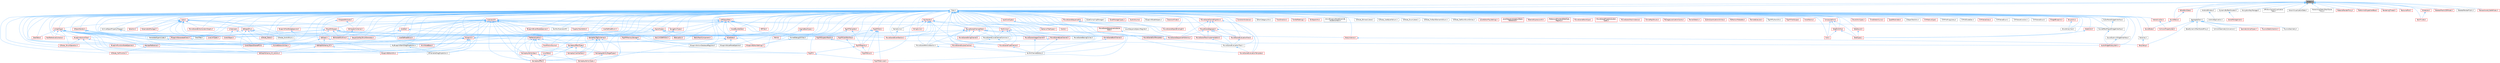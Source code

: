 digraph "Mutex.h"
{
 // INTERACTIVE_SVG=YES
 // LATEX_PDF_SIZE
  bgcolor="transparent";
  edge [fontname=Helvetica,fontsize=10,labelfontname=Helvetica,labelfontsize=10];
  node [fontname=Helvetica,fontsize=10,shape=box,height=0.2,width=0.4];
  Node1 [id="Node000001",label="Mutex.h",height=0.2,width=0.4,color="gray40", fillcolor="grey60", style="filled", fontcolor="black",tooltip=" "];
  Node1 -> Node2 [id="edge1_Node000001_Node000002",dir="back",color="steelblue1",style="solid",tooltip=" "];
  Node2 [id="Node000002",label="AggregateGeom.h",height=0.2,width=0.4,color="grey40", fillcolor="white", style="filled",URL="$d2/d21/AggregateGeom_8h.html",tooltip=" "];
  Node2 -> Node3 [id="edge2_Node000002_Node000003",dir="back",color="steelblue1",style="solid",tooltip=" "];
  Node3 [id="Node000003",label="BaseDynamicMeshSceneProxy.h",height=0.2,width=0.4,color="grey40", fillcolor="white", style="filled",URL="$d2/dee/BaseDynamicMeshSceneProxy_8h.html",tooltip=" "];
  Node2 -> Node4 [id="edge3_Node000002_Node000004",dir="back",color="steelblue1",style="solid",tooltip=" "];
  Node4 [id="Node000004",label="BodySetup.h",height=0.2,width=0.4,color="red", fillcolor="#FFF0F0", style="filled",URL="$d8/d7b/BodySetup_8h.html",tooltip=" "];
  Node2 -> Node80 [id="edge4_Node000002_Node000080",dir="back",color="steelblue1",style="solid",tooltip=" "];
  Node80 [id="Node000080",label="CollisionGeometryConversion.h",height=0.2,width=0.4,color="grey40", fillcolor="white", style="filled",URL="$df/d0d/CollisionGeometryConversion_8h.html",tooltip=" "];
  Node2 -> Node81 [id="edge5_Node000002_Node000081",dir="back",color="steelblue1",style="solid",tooltip=" "];
  Node81 [id="Node000081",label="CollisionPropertySets.h",height=0.2,width=0.4,color="red", fillcolor="#FFF0F0", style="filled",URL="$df/dda/CollisionPropertySets_8h.html",tooltip=" "];
  Node2 -> Node85 [id="edge6_Node000002_Node000085",dir="back",color="steelblue1",style="solid",tooltip=" "];
  Node85 [id="Node000085",label="GeometryScriptTypes.h",height=0.2,width=0.4,color="red", fillcolor="#FFF0F0", style="filled",URL="$dd/d09/GeometryScriptTypes_8h.html",tooltip=" "];
  Node2 -> Node127 [id="edge7_Node000002_Node000127",dir="back",color="steelblue1",style="solid",tooltip=" "];
  Node127 [id="Node000127",label="PhysicsDataCollection.h",height=0.2,width=0.4,color="red", fillcolor="#FFF0F0", style="filled",URL="$d0/de2/PhysicsDataCollection_8h.html",tooltip=" "];
  Node2 -> Node128 [id="edge8_Node000002_Node000128",dir="back",color="steelblue1",style="solid",tooltip=" "];
  Node128 [id="Node000128",label="PhysicsGeometry.h",height=0.2,width=0.4,color="grey40", fillcolor="white", style="filled",URL="$d3/d85/PhysicsGeometry_8h.html",tooltip=" "];
  Node1 -> Node129 [id="edge9_Node000001_Node000129",dir="back",color="steelblue1",style="solid",tooltip=" "];
  Node129 [id="Node000129",label="AndroidWindow.h",height=0.2,width=0.4,color="grey40", fillcolor="white", style="filled",URL="$d8/d2f/AndroidWindow_8h.html",tooltip=" "];
  Node129 -> Node130 [id="edge10_Node000129_Node000130",dir="back",color="steelblue1",style="solid",tooltip=" "];
  Node130 [id="Node000130",label="AndroidApplication.h",height=0.2,width=0.4,color="grey40", fillcolor="white", style="filled",URL="$dd/de4/AndroidApplication_8h.html",tooltip=" "];
  Node1 -> Node131 [id="edge11_Node000001_Node000131",dir="back",color="steelblue1",style="solid",tooltip=" "];
  Node131 [id="Node000131",label="Class.h",height=0.2,width=0.4,color="grey40", fillcolor="white", style="filled",URL="$d4/d05/Class_8h.html",tooltip=" "];
  Node131 -> Node132 [id="edge12_Node000131_Node000132",dir="back",color="steelblue1",style="solid",tooltip=" "];
  Node132 [id="Node000132",label="ARFilter.h",height=0.2,width=0.4,color="red", fillcolor="#FFF0F0", style="filled",URL="$da/df2/ARFilter_8h.html",tooltip=" "];
  Node131 -> Node218 [id="edge13_Node000131_Node000218",dir="back",color="steelblue1",style="solid",tooltip=" "];
  Node218 [id="Node000218",label="AnimNodeBase.h",height=0.2,width=0.4,color="red", fillcolor="#FFF0F0", style="filled",URL="$d9/dce/AnimNodeBase_8h.html",tooltip=" "];
  Node131 -> Node345 [id="edge14_Node000131_Node000345",dir="back",color="steelblue1",style="solid",tooltip=" "];
  Node345 [id="Node000345",label="ArchiveObjectPropertyMapper.h",height=0.2,width=0.4,color="grey40", fillcolor="white", style="filled",URL="$dc/d9a/ArchiveObjectPropertyMapper_8h.html",tooltip=" "];
  Node345 -> Node346 [id="edge15_Node000345_Node000346",dir="back",color="steelblue1",style="solid",tooltip=" "];
  Node346 [id="Node000346",label="CoreUObject.h",height=0.2,width=0.4,color="red", fillcolor="#FFF0F0", style="filled",URL="$d0/ded/CoreUObject_8h.html",tooltip=" "];
  Node131 -> Node352 [id="edge16_Node000131_Node000352",dir="back",color="steelblue1",style="solid",tooltip=" "];
  Node352 [id="Node000352",label="AssetBundleData.h",height=0.2,width=0.4,color="red", fillcolor="#FFF0F0", style="filled",URL="$df/d47/AssetBundleData_8h.html",tooltip=" "];
  Node352 -> Node353 [id="edge17_Node000352_Node000353",dir="back",color="steelblue1",style="solid",tooltip=" "];
  Node353 [id="Node000353",label="AssetData.h",height=0.2,width=0.4,color="red", fillcolor="#FFF0F0", style="filled",URL="$d9/d19/AssetData_8h.html",tooltip=" "];
  Node353 -> Node411 [id="edge18_Node000353_Node000411",dir="back",color="steelblue1",style="solid",tooltip=" "];
  Node411 [id="Node000411",label="AudioWidgetSubsystem.h",height=0.2,width=0.4,color="red", fillcolor="#FFF0F0", style="filled",URL="$de/d1b/AudioWidgetSubsystem_8h.html",tooltip=" "];
  Node353 -> Node413 [id="edge19_Node000353_Node000413",dir="back",color="steelblue1",style="solid",tooltip=" "];
  Node413 [id="Node000413",label="BlueprintActionDatabaseRegistrar.h",height=0.2,width=0.4,color="grey40", fillcolor="white", style="filled",URL="$d5/d5d/BlueprintActionDatabaseRegistrar_8h.html",tooltip=" "];
  Node353 -> Node414 [id="edge20_Node000353_Node000414",dir="back",color="steelblue1",style="solid",tooltip=" "];
  Node414 [id="Node000414",label="BlueprintAssetNodeSpawner.h",height=0.2,width=0.4,color="grey40", fillcolor="white", style="filled",URL="$d2/d56/BlueprintAssetNodeSpawner_8h.html",tooltip=" "];
  Node353 -> Node572 [id="edge21_Node000353_Node000572",dir="back",color="steelblue1",style="solid",tooltip=" "];
  Node572 [id="Node000572",label="EdGraphSchema_K2.h",height=0.2,width=0.4,color="red", fillcolor="#FFF0F0", style="filled",URL="$d0/dcf/EdGraphSchema__K2_8h.html",tooltip=" "];
  Node572 -> Node575 [id="edge22_Node000572_Node000575",dir="back",color="steelblue1",style="solid",tooltip=" "];
  Node575 [id="Node000575",label="BlueprintEditorUtils.h",height=0.2,width=0.4,color="red", fillcolor="#FFF0F0", style="filled",URL="$d7/d3d/BlueprintEditorUtils_8h.html",tooltip=" "];
  Node572 -> Node579 [id="edge23_Node000572_Node000579",dir="back",color="steelblue1",style="solid",tooltip=" "];
  Node579 [id="Node000579",label="EdGraphSchema_K2_Actions.h",height=0.2,width=0.4,color="red", fillcolor="#FFF0F0", style="filled",URL="$d8/d9c/EdGraphSchema__K2__Actions_8h.html",tooltip=" "];
  Node131 -> Node1050 [id="edge24_Node000131_Node001050",dir="back",color="steelblue1",style="solid",tooltip=" "];
  Node1050 [id="Node001050",label="AssetCompilingManager.h",height=0.2,width=0.4,color="grey40", fillcolor="white", style="filled",URL="$d2/d23/AssetCompilingManager_8h.html",tooltip=" "];
  Node131 -> Node353 [id="edge25_Node000131_Node000353",dir="back",color="steelblue1",style="solid",tooltip=" "];
  Node131 -> Node1051 [id="edge26_Node000131_Node001051",dir="back",color="steelblue1",style="solid",tooltip=" "];
  Node1051 [id="Node001051",label="AssetManagerTypes.h",height=0.2,width=0.4,color="red", fillcolor="#FFF0F0", style="filled",URL="$d6/d98/AssetManagerTypes_8h.html",tooltip=" "];
  Node131 -> Node1053 [id="edge27_Node000131_Node001053",dir="back",color="steelblue1",style="solid",tooltip=" "];
  Node1053 [id="Node001053",label="Attenuation.h",height=0.2,width=0.4,color="red", fillcolor="#FFF0F0", style="filled",URL="$d3/d18/Attenuation_8h.html",tooltip=" "];
  Node131 -> Node1083 [id="edge28_Node000131_Node001083",dir="back",color="steelblue1",style="solid",tooltip=" "];
  Node1083 [id="Node001083",label="AttributesContainer.h",height=0.2,width=0.4,color="red", fillcolor="#FFF0F0", style="filled",URL="$d7/db7/AttributesContainer_8h.html",tooltip=" "];
  Node1083 -> Node1084 [id="edge29_Node001083_Node001084",dir="back",color="steelblue1",style="solid",tooltip=" "];
  Node1084 [id="Node001084",label="AttributesRuntime.h",height=0.2,width=0.4,color="red", fillcolor="#FFF0F0", style="filled",URL="$dc/dc1/AttributesRuntime_8h.html",tooltip=" "];
  Node1084 -> Node218 [id="edge30_Node001084_Node000218",dir="back",color="steelblue1",style="solid",tooltip=" "];
  Node131 -> Node1084 [id="edge31_Node000131_Node001084",dir="back",color="steelblue1",style="solid",tooltip=" "];
  Node131 -> Node1120 [id="edge32_Node000131_Node001120",dir="back",color="steelblue1",style="solid",tooltip=" "];
  Node1120 [id="Node001120",label="AudioPanelWidgetInterface.h",height=0.2,width=0.4,color="grey40", fillcolor="white", style="filled",URL="$da/d52/AudioPanelWidgetInterface_8h.html",tooltip=" "];
  Node1120 -> Node1121 [id="edge33_Node001120_Node001121",dir="back",color="steelblue1",style="solid",tooltip=" "];
  Node1121 [id="Node001121",label="SoundEffectPresetWidgetInterface.h",height=0.2,width=0.4,color="grey40", fillcolor="white", style="filled",URL="$dc/d31/SoundEffectPresetWidgetInterface_8h.html",tooltip=" "];
  Node1121 -> Node411 [id="edge34_Node001121_Node000411",dir="back",color="steelblue1",style="solid",tooltip=" "];
  Node131 -> Node1122 [id="edge35_Node000131_Node001122",dir="back",color="steelblue1",style="solid",tooltip=" "];
  Node1122 [id="Node001122",label="AudioVolume.h",height=0.2,width=0.4,color="red", fillcolor="#FFF0F0", style="filled",URL="$dd/dbb/AudioVolume_8h.html",tooltip=" "];
  Node131 -> Node411 [id="edge36_Node000131_Node000411",dir="back",color="steelblue1",style="solid",tooltip=" "];
  Node131 -> Node425 [id="edge37_Node000131_Node000425",dir="back",color="steelblue1",style="solid",tooltip=" "];
  Node425 [id="Node000425",label="BPVariableDragDropAction.h",height=0.2,width=0.4,color="grey40", fillcolor="white", style="filled",URL="$dd/d23/BPVariableDragDropAction_8h.html",tooltip=" "];
  Node131 -> Node1145 [id="edge38_Node000131_Node001145",dir="back",color="steelblue1",style="solid",tooltip=" "];
  Node1145 [id="Node001145",label="BehaviorTreeTypes.h",height=0.2,width=0.4,color="red", fillcolor="#FFF0F0", style="filled",URL="$db/d7c/BehaviorTreeTypes_8h.html",tooltip=" "];
  Node131 -> Node1212 [id="edge39_Node000131_Node001212",dir="back",color="steelblue1",style="solid",tooltip=" "];
  Node1212 [id="Node001212",label="Blueprint.h",height=0.2,width=0.4,color="red", fillcolor="#FFF0F0", style="filled",URL="$d8/d4d/Blueprint_8h.html",tooltip=" "];
  Node1212 -> Node425 [id="edge40_Node001212_Node000425",dir="back",color="steelblue1",style="solid",tooltip=" "];
  Node1212 -> Node758 [id="edge41_Node001212_Node000758",dir="back",color="steelblue1",style="solid",tooltip=" "];
  Node758 [id="Node000758",label="BlueprintEditorSettings.h",height=0.2,width=0.4,color="red", fillcolor="#FFF0F0", style="filled",URL="$d4/dbc/BlueprintEditorSettings_8h.html",tooltip=" "];
  Node1212 -> Node575 [id="edge42_Node001212_Node000575",dir="back",color="steelblue1",style="solid",tooltip=" "];
  Node1212 -> Node579 [id="edge43_Node001212_Node000579",dir="back",color="steelblue1",style="solid",tooltip=" "];
  Node1212 -> Node1292 [id="edge44_Node001212_Node001292",dir="back",color="steelblue1",style="solid",tooltip=" "];
  Node1292 [id="Node001292",label="KismetEditorUtilities.h",height=0.2,width=0.4,color="red", fillcolor="#FFF0F0", style="filled",URL="$d4/d72/KismetEditorUtilities_8h.html",tooltip=" "];
  Node1212 -> Node1296 [id="edge45_Node001212_Node001296",dir="back",color="steelblue1",style="solid",tooltip=" "];
  Node1296 [id="Node001296",label="MemberReference.h",height=0.2,width=0.4,color="red", fillcolor="#FFF0F0", style="filled",URL="$dc/d3d/MemberReference_8h.html",tooltip=" "];
  Node1296 -> Node459 [id="edge46_Node001296_Node000459",dir="back",color="steelblue1",style="solid",tooltip=" "];
  Node459 [id="Node000459",label="K2Node_CallFunction.h",height=0.2,width=0.4,color="red", fillcolor="#FFF0F0", style="filled",URL="$d5/d5f/K2Node__CallFunction_8h.html",tooltip=" "];
  Node1212 -> Node429 [id="edge47_Node001212_Node000429",dir="back",color="steelblue1",style="solid",tooltip=" "];
  Node429 [id="Node000429",label="MyBlueprintItemDragDropAction.h",height=0.2,width=0.4,color="grey40", fillcolor="white", style="filled",URL="$da/d11/MyBlueprintItemDragDropAction_8h.html",tooltip=" "];
  Node429 -> Node425 [id="edge48_Node000429_Node000425",dir="back",color="steelblue1",style="solid",tooltip=" "];
  Node131 -> Node413 [id="edge49_Node000131_Node000413",dir="back",color="steelblue1",style="solid",tooltip=" "];
  Node131 -> Node1319 [id="edge50_Node000131_Node001319",dir="back",color="steelblue1",style="solid",tooltip=" "];
  Node1319 [id="Node001319",label="BlueprintActionFilter.h",height=0.2,width=0.4,color="red", fillcolor="#FFF0F0", style="filled",URL="$d5/d2a/BlueprintActionFilter_8h.html",tooltip=" "];
  Node1319 -> Node1238 [id="edge51_Node001319_Node001238",dir="back",color="steelblue1",style="solid",tooltip=" "];
  Node1238 [id="Node001238",label="BlueprintFunctionNodeSpawner.h",height=0.2,width=0.4,color="red", fillcolor="#FFF0F0", style="filled",URL="$d0/d59/BlueprintFunctionNodeSpawner_8h.html",tooltip=" "];
  Node1319 -> Node459 [id="edge52_Node001319_Node000459",dir="back",color="steelblue1",style="solid",tooltip=" "];
  Node1319 -> Node1283 [id="edge53_Node001319_Node001283",dir="back",color="steelblue1",style="solid",tooltip=" "];
  Node1283 [id="Node001283",label="K2Node_StructOperation.h",height=0.2,width=0.4,color="red", fillcolor="#FFF0F0", style="filled",URL="$d1/d1c/K2Node__StructOperation_8h.html",tooltip=" "];
  Node131 -> Node414 [id="edge54_Node000131_Node000414",dir="back",color="steelblue1",style="solid",tooltip=" "];
  Node131 -> Node758 [id="edge55_Node000131_Node000758",dir="back",color="steelblue1",style="solid",tooltip=" "];
  Node131 -> Node575 [id="edge56_Node000131_Node000575",dir="back",color="steelblue1",style="solid",tooltip=" "];
  Node131 -> Node492 [id="edge57_Node000131_Node000492",dir="back",color="steelblue1",style="solid",tooltip=" "];
  Node492 [id="Node000492",label="BlueprintEventNodeSpawner.h",height=0.2,width=0.4,color="red", fillcolor="#FFF0F0", style="filled",URL="$d4/dd3/BlueprintEventNodeSpawner_8h.html",tooltip=" "];
  Node131 -> Node1237 [id="edge58_Node000131_Node001237",dir="back",color="steelblue1",style="solid",tooltip=" "];
  Node1237 [id="Node001237",label="BlueprintFieldNodeSpawner.h",height=0.2,width=0.4,color="red", fillcolor="#FFF0F0", style="filled",URL="$da/d70/BlueprintFieldNodeSpawner_8h.html",tooltip=" "];
  Node1237 -> Node1238 [id="edge59_Node001237_Node001238",dir="back",color="steelblue1",style="solid",tooltip=" "];
  Node131 -> Node1238 [id="edge60_Node000131_Node001238",dir="back",color="steelblue1",style="solid",tooltip=" "];
  Node131 -> Node1324 [id="edge61_Node000131_Node001324",dir="back",color="steelblue1",style="solid",tooltip=" "];
  Node1324 [id="Node001324",label="BlueprintGeneratedClass.h",height=0.2,width=0.4,color="red", fillcolor="#FFF0F0", style="filled",URL="$d6/d77/BlueprintGeneratedClass_8h.html",tooltip=" "];
  Node1324 -> Node1292 [id="edge62_Node001324_Node001292",dir="back",color="steelblue1",style="solid",tooltip=" "];
  Node131 -> Node1327 [id="edge63_Node000131_Node001327",dir="back",color="steelblue1",style="solid",tooltip=" "];
  Node1327 [id="Node001327",label="BlueprintNodeHelpers.h",height=0.2,width=0.4,color="grey40", fillcolor="white", style="filled",URL="$df/d9b/BlueprintNodeHelpers_8h.html",tooltip=" "];
  Node131 -> Node1328 [id="edge64_Node000131_Node001328",dir="back",color="steelblue1",style="solid",tooltip=" "];
  Node1328 [id="Node001328",label="BodyInstance.h",height=0.2,width=0.4,color="red", fillcolor="#FFF0F0", style="filled",URL="$d3/d42/BodyInstance_8h.html",tooltip=" "];
  Node1328 -> Node4 [id="edge65_Node001328_Node000004",dir="back",color="steelblue1",style="solid",tooltip=" "];
  Node131 -> Node1300 [id="edge66_Node000131_Node001300",dir="back",color="steelblue1",style="solid",tooltip=" "];
  Node1300 [id="Node001300",label="BuiltInChannelEditors.h",height=0.2,width=0.4,color="grey40", fillcolor="white", style="filled",URL="$df/daf/BuiltInChannelEditors_8h.html",tooltip=" "];
  Node131 -> Node1567 [id="edge67_Node000131_Node001567",dir="back",color="steelblue1",style="solid",tooltip=" "];
  Node1567 [id="Node001567",label="Casts.h",height=0.2,width=0.4,color="red", fillcolor="#FFF0F0", style="filled",URL="$d4/d55/Casts_8h.html",tooltip=" "];
  Node1567 -> Node346 [id="edge68_Node001567_Node000346",dir="back",color="steelblue1",style="solid",tooltip=" "];
  Node1567 -> Node1575 [id="edge69_Node001567_Node001575",dir="back",color="steelblue1",style="solid",tooltip=" "];
  Node1575 [id="Node001575",label="CoreUObjectSharedPCH.h",height=0.2,width=0.4,color="red", fillcolor="#FFF0F0", style="filled",URL="$de/d2f/CoreUObjectSharedPCH_8h.html",tooltip=" "];
  Node1567 -> Node1577 [id="edge70_Node001567_Node001577",dir="back",color="steelblue1",style="solid",tooltip=" "];
  Node1577 [id="Node001577",label="EdGraph.h",height=0.2,width=0.4,color="red", fillcolor="#FFF0F0", style="filled",URL="$dd/dae/EdGraph_8h.html",tooltip=" "];
  Node1577 -> Node575 [id="edge71_Node001577_Node000575",dir="back",color="steelblue1",style="solid",tooltip=" "];
  Node1577 -> Node572 [id="edge72_Node001577_Node000572",dir="back",color="steelblue1",style="solid",tooltip=" "];
  Node1577 -> Node579 [id="edge73_Node001577_Node000579",dir="back",color="steelblue1",style="solid",tooltip=" "];
  Node1567 -> Node1593 [id="edge74_Node001567_Node001593",dir="back",color="steelblue1",style="solid",tooltip=" "];
  Node1593 [id="Node001593",label="EdGraphPin.h",height=0.2,width=0.4,color="red", fillcolor="#FFF0F0", style="filled",URL="$da/d52/EdGraphPin_8h.html",tooltip=" "];
  Node1593 -> Node1212 [id="edge75_Node001593_Node001212",dir="back",color="steelblue1",style="solid",tooltip=" "];
  Node1593 -> Node1324 [id="edge76_Node001593_Node001324",dir="back",color="steelblue1",style="solid",tooltip=" "];
  Node1593 -> Node572 [id="edge77_Node001593_Node000572",dir="back",color="steelblue1",style="solid",tooltip=" "];
  Node1593 -> Node579 [id="edge78_Node001593_Node000579",dir="back",color="steelblue1",style="solid",tooltip=" "];
  Node1593 -> Node1279 [id="edge79_Node001593_Node001279",dir="back",color="steelblue1",style="solid",tooltip=" "];
  Node1279 [id="Node001279",label="K2Node_Select.h",height=0.2,width=0.4,color="red", fillcolor="#FFF0F0", style="filled",URL="$d2/de5/K2Node__Select_8h.html",tooltip=" "];
  Node1593 -> Node513 [id="edge80_Node001593_Node000513",dir="back",color="steelblue1",style="solid",tooltip=" "];
  Node513 [id="Node000513",label="K2Node_SwitchEnum.h",height=0.2,width=0.4,color="grey40", fillcolor="white", style="filled",URL="$d1/df5/K2Node__SwitchEnum_8h.html",tooltip=" "];
  Node1567 -> Node579 [id="edge81_Node001567_Node000579",dir="back",color="steelblue1",style="solid",tooltip=" "];
  Node1567 -> Node3442 [id="edge82_Node001567_Node003442",dir="back",color="steelblue1",style="solid",tooltip=" "];
  Node3442 [id="Node003442",label="LiveLinkTypes.h",height=0.2,width=0.4,color="red", fillcolor="#FFF0F0", style="filled",URL="$d2/d4c/LiveLinkTypes_8h.html",tooltip=" "];
  Node1567 -> Node3482 [id="edge83_Node001567_Node003482",dir="back",color="steelblue1",style="solid",tooltip=" "];
  Node3482 [id="Node003482",label="MovieSceneEntitySystemGraphs.h",height=0.2,width=0.4,color="red", fillcolor="#FFF0F0", style="filled",URL="$dd/ded/MovieSceneEntitySystemGraphs_8h.html",tooltip=" "];
  Node1567 -> Node2843 [id="edge84_Node001567_Node002843",dir="back",color="steelblue1",style="solid",tooltip=" "];
  Node2843 [id="Node002843",label="RigVMMemoryStorage.h",height=0.2,width=0.4,color="red", fillcolor="#FFF0F0", style="filled",URL="$d1/dd5/RigVMMemoryStorage_8h.html",tooltip=" "];
  Node2843 -> Node630 [id="edge85_Node002843_Node000630",dir="back",color="steelblue1",style="solid",tooltip=" "];
  Node630 [id="Node000630",label="RigVM.h",height=0.2,width=0.4,color="red", fillcolor="#FFF0F0", style="filled",URL="$d0/d5e/RigVM_8h.html",tooltip=" "];
  Node630 -> Node680 [id="edge86_Node000630_Node000680",dir="back",color="steelblue1",style="solid",tooltip=" "];
  Node680 [id="Node000680",label="RigVMNativized.h",height=0.2,width=0.4,color="red", fillcolor="#FFF0F0", style="filled",URL="$df/d99/RigVMNativized_8h.html",tooltip=" "];
  Node1567 -> Node3485 [id="edge87_Node001567_Node003485",dir="back",color="steelblue1",style="solid",tooltip=" "];
  Node3485 [id="Node003485",label="RigVMUserWorkflow.h",height=0.2,width=0.4,color="red", fillcolor="#FFF0F0", style="filled",URL="$dd/dd0/RigVMUserWorkflow_8h.html",tooltip=" "];
  Node3485 -> Node704 [id="edge88_Node003485_Node000704",dir="back",color="steelblue1",style="solid",tooltip=" "];
  Node704 [id="Node000704",label="RigVMStruct.h",height=0.2,width=0.4,color="red", fillcolor="#FFF0F0", style="filled",URL="$de/dfb/RigVMStruct_8h.html",tooltip=" "];
  Node1567 -> Node2441 [id="edge89_Node001567_Node002441",dir="back",color="steelblue1",style="solid",tooltip=" "];
  Node2441 [id="Node002441",label="Selection.h",height=0.2,width=0.4,color="red", fillcolor="#FFF0F0", style="filled",URL="$d9/d60/Editor_2UnrealEd_2Public_2Selection_8h.html",tooltip=" "];
  Node1567 -> Node3279 [id="edge90_Node001567_Node003279",dir="back",color="steelblue1",style="solid",tooltip=" "];
  Node3279 [id="Node003279",label="SequencerKeyStructGenerator.h",height=0.2,width=0.4,color="red", fillcolor="#FFF0F0", style="filled",URL="$d1/df1/SequencerKeyStructGenerator_8h.html",tooltip=" "];
  Node1567 -> Node3606 [id="edge91_Node001567_Node003606",dir="back",color="steelblue1",style="solid",tooltip=" "];
  Node3606 [id="Node003606",label="StreamableManager.h",height=0.2,width=0.4,color="red", fillcolor="#FFF0F0", style="filled",URL="$d2/dd8/StreamableManager_8h.html",tooltip=" "];
  Node1567 -> Node3611 [id="edge92_Node001567_Node003611",dir="back",color="steelblue1",style="solid",tooltip=" "];
  Node3611 [id="Node003611",label="StructOnScope.h",height=0.2,width=0.4,color="red", fillcolor="#FFF0F0", style="filled",URL="$df/dbd/StructOnScope_8h.html",tooltip=" "];
  Node3611 -> Node1084 [id="edge93_Node003611_Node001084",dir="back",color="steelblue1",style="solid",tooltip=" "];
  Node3611 -> Node346 [id="edge94_Node003611_Node000346",dir="back",color="steelblue1",style="solid",tooltip=" "];
  Node3611 -> Node1575 [id="edge95_Node003611_Node001575",dir="back",color="steelblue1",style="solid",tooltip=" "];
  Node3611 -> Node3442 [id="edge96_Node003611_Node003442",dir="back",color="steelblue1",style="solid",tooltip=" "];
  Node3611 -> Node2217 [id="edge97_Node003611_Node002217",dir="back",color="steelblue1",style="solid",tooltip=" "];
  Node2217 [id="Node002217",label="MovieSceneEventSection.h",height=0.2,width=0.4,color="red", fillcolor="#FFF0F0", style="filled",URL="$d6/dc4/MovieSceneEventSection_8h.html",tooltip=" "];
  Node3611 -> Node2028 [id="edge98_Node003611_Node002028",dir="back",color="steelblue1",style="solid",tooltip=" "];
  Node2028 [id="Node002028",label="RigVMDispatchFactory.h",height=0.2,width=0.4,color="red", fillcolor="#FFF0F0", style="filled",URL="$de/d6b/RigVMDispatchFactory_8h.html",tooltip=" "];
  Node2028 -> Node2039 [id="edge99_Node002028_Node002039",dir="back",color="steelblue1",style="solid",tooltip=" "];
  Node2039 [id="Node002039",label="RigVMRegistry.h",height=0.2,width=0.4,color="red", fillcolor="#FFF0F0", style="filled",URL="$dc/d40/RigVMRegistry_8h.html",tooltip=" "];
  Node2039 -> Node630 [id="edge100_Node002039_Node000630",dir="back",color="steelblue1",style="solid",tooltip=" "];
  Node2039 -> Node704 [id="edge101_Node002039_Node000704",dir="back",color="steelblue1",style="solid",tooltip=" "];
  Node3611 -> Node3485 [id="edge102_Node003611_Node003485",dir="back",color="steelblue1",style="solid",tooltip=" "];
  Node3611 -> Node3279 [id="edge103_Node003611_Node003279",dir="back",color="steelblue1",style="solid",tooltip=" "];
  Node3611 -> Node3620 [id="edge104_Node003611_Node003620",dir="back",color="steelblue1",style="solid",tooltip=" "];
  Node3620 [id="Node003620",label="UserDefinedStruct.h",height=0.2,width=0.4,color="red", fillcolor="#FFF0F0", style="filled",URL="$d7/d51/CoreUObject_2Public_2StructUtils_2UserDefinedStruct_8h.html",tooltip=" "];
  Node1567 -> Node2641 [id="edge105_Node001567_Node002641",dir="back",color="steelblue1",style="solid",tooltip=" "];
  Node2641 [id="Node002641",label="UnrealType.h",height=0.2,width=0.4,color="red", fillcolor="#FFF0F0", style="filled",URL="$d6/d2f/UnrealType_8h.html",tooltip=" "];
  Node2641 -> Node425 [id="edge106_Node002641_Node000425",dir="back",color="steelblue1",style="solid",tooltip=" "];
  Node2641 -> Node1319 [id="edge107_Node002641_Node001319",dir="back",color="steelblue1",style="solid",tooltip=" "];
  Node2641 -> Node575 [id="edge108_Node002641_Node000575",dir="back",color="steelblue1",style="solid",tooltip=" "];
  Node2641 -> Node1324 [id="edge109_Node002641_Node001324",dir="back",color="steelblue1",style="solid",tooltip=" "];
  Node2641 -> Node346 [id="edge110_Node002641_Node000346",dir="back",color="steelblue1",style="solid",tooltip=" "];
  Node2641 -> Node1575 [id="edge111_Node002641_Node001575",dir="back",color="steelblue1",style="solid",tooltip=" "];
  Node2641 -> Node2816 [id="edge112_Node002641_Node002816",dir="back",color="steelblue1",style="solid",tooltip=" "];
  Node2816 [id="Node002816",label="DataTable.h",height=0.2,width=0.4,color="red", fillcolor="#FFF0F0", style="filled",URL="$d3/dba/DataTable_8h.html",tooltip=" "];
  Node2641 -> Node579 [id="edge113_Node002641_Node000579",dir="back",color="steelblue1",style="solid",tooltip=" "];
  Node2641 -> Node2919 [id="edge114_Node002641_Node002919",dir="back",color="steelblue1",style="solid",tooltip=" "];
  Node2919 [id="Node002919",label="FastReferenceCollector.h",height=0.2,width=0.4,color="red", fillcolor="#FFF0F0", style="filled",URL="$dd/d44/FastReferenceCollector_8h.html",tooltip=" "];
  Node2641 -> Node2842 [id="edge115_Node002641_Node002842",dir="back",color="steelblue1",style="solid",tooltip=" "];
  Node2842 [id="Node002842",label="GeneratedCppIncludes.h",height=0.2,width=0.4,color="grey40", fillcolor="white", style="filled",URL="$d5/d24/GeneratedCppIncludes_8h.html",tooltip=" "];
  Node2842 -> Node1575 [id="edge116_Node002842_Node001575",dir="back",color="steelblue1",style="solid",tooltip=" "];
  Node2641 -> Node1283 [id="edge117_Node002641_Node001283",dir="back",color="steelblue1",style="solid",tooltip=" "];
  Node2641 -> Node1296 [id="edge118_Node002641_Node001296",dir="back",color="steelblue1",style="solid",tooltip=" "];
  Node2641 -> Node429 [id="edge119_Node002641_Node000429",dir="back",color="steelblue1",style="solid",tooltip=" "];
  Node2641 -> Node630 [id="edge120_Node002641_Node000630",dir="back",color="steelblue1",style="solid",tooltip=" "];
  Node2641 -> Node2843 [id="edge121_Node002641_Node002843",dir="back",color="steelblue1",style="solid",tooltip=" "];
  Node2641 -> Node3279 [id="edge122_Node002641_Node003279",dir="back",color="steelblue1",style="solid",tooltip=" "];
  Node131 -> Node3627 [id="edge123_Node000131_Node003627",dir="back",color="steelblue1",style="solid",tooltip=" "];
  Node3627 [id="Node003627",label="ClassIconFinder.h",height=0.2,width=0.4,color="red", fillcolor="#FFF0F0", style="filled",URL="$dc/d62/ClassIconFinder_8h.html",tooltip=" "];
  Node131 -> Node3628 [id="edge124_Node000131_Node003628",dir="back",color="steelblue1",style="solid",tooltip=" "];
  Node3628 [id="Node003628",label="ClassTree.h",height=0.2,width=0.4,color="grey40", fillcolor="white", style="filled",URL="$d4/d0e/ClassTree_8h.html",tooltip=" "];
  Node131 -> Node3629 [id="edge125_Node000131_Node003629",dir="back",color="steelblue1",style="solid",tooltip=" "];
  Node3629 [id="Node003629",label="CompositeFont.h",height=0.2,width=0.4,color="red", fillcolor="#FFF0F0", style="filled",URL="$df/d09/CompositeFont_8h.html",tooltip=" "];
  Node3629 -> Node3630 [id="edge126_Node003629_Node003630",dir="back",color="steelblue1",style="solid",tooltip=" "];
  Node3630 [id="Node003630",label="Font.h",height=0.2,width=0.4,color="red", fillcolor="#FFF0F0", style="filled",URL="$d8/dd1/Font_8h.html",tooltip=" "];
  Node3629 -> Node3633 [id="edge127_Node003629_Node003633",dir="back",color="steelblue1",style="solid",tooltip=" "];
  Node3633 [id="Node003633",label="SlateFontInfo.h",height=0.2,width=0.4,color="red", fillcolor="#FFF0F0", style="filled",URL="$dc/dfb/SlateFontInfo_8h.html",tooltip=" "];
  Node3633 -> Node3630 [id="edge128_Node003633_Node003630",dir="back",color="steelblue1",style="solid",tooltip=" "];
  Node3633 -> Node4104 [id="edge129_Node003633_Node004104",dir="back",color="steelblue1",style="solid",tooltip=" "];
  Node4104 [id="Node004104",label="SlateTypes.h",height=0.2,width=0.4,color="red", fillcolor="#FFF0F0", style="filled",URL="$d2/d6f/SlateTypes_8h.html",tooltip=" "];
  Node3629 -> Node4104 [id="edge130_Node003629_Node004104",dir="back",color="steelblue1",style="solid",tooltip=" "];
  Node131 -> Node4148 [id="edge131_Node000131_Node004148",dir="back",color="steelblue1",style="solid",tooltip=" "];
  Node4148 [id="Node004148",label="ConstraintInstance.h",height=0.2,width=0.4,color="red", fillcolor="#FFF0F0", style="filled",URL="$d9/db0/ConstraintInstance_8h.html",tooltip=" "];
  Node131 -> Node4151 [id="edge132_Node000131_Node004151",dir="back",color="steelblue1",style="solid",tooltip=" "];
  Node4151 [id="Node004151",label="CoreNet.h",height=0.2,width=0.4,color="red", fillcolor="#FFF0F0", style="filled",URL="$da/d1a/CoreNet_8h.html",tooltip=" "];
  Node4151 -> Node346 [id="edge133_Node004151_Node000346",dir="back",color="steelblue1",style="solid",tooltip=" "];
  Node4151 -> Node1575 [id="edge134_Node004151_Node001575",dir="back",color="steelblue1",style="solid",tooltip=" "];
  Node4151 -> Node4160 [id="edge135_Node004151_Node004160",dir="back",color="steelblue1",style="solid",tooltip=" "];
  Node4160 [id="Node004160",label="NetSerialization.h",height=0.2,width=0.4,color="red", fillcolor="#FFF0F0", style="filled",URL="$d6/dc9/NetSerialization_8h.html",tooltip=" "];
  Node4160 -> Node1852 [id="edge136_Node004160_Node001852",dir="back",color="steelblue1",style="solid",tooltip=" "];
  Node1852 [id="Node001852",label="GameplayAbilitySpec.h",height=0.2,width=0.4,color="red", fillcolor="#FFF0F0", style="filled",URL="$dd/daf/GameplayAbilitySpec_8h.html",tooltip=" "];
  Node1852 -> Node1839 [id="edge137_Node001852_Node001839",dir="back",color="steelblue1",style="solid",tooltip=" "];
  Node1839 [id="Node001839",label="GameplayAbilityTypes.h",height=0.2,width=0.4,color="red", fillcolor="#FFF0F0", style="filled",URL="$d1/dd9/GameplayAbilityTypes_8h.html",tooltip=" "];
  Node1852 -> Node1854 [id="edge138_Node001852_Node001854",dir="back",color="steelblue1",style="solid",tooltip=" "];
  Node1854 [id="Node001854",label="GameplayEffect.h",height=0.2,width=0.4,color="red", fillcolor="#FFF0F0", style="filled",URL="$d4/d15/GameplayEffect_8h.html",tooltip=" "];
  Node4160 -> Node1838 [id="edge139_Node004160_Node001838",dir="back",color="steelblue1",style="solid",tooltip=" "];
  Node1838 [id="Node001838",label="GameplayAbilityTargetTypes.h",height=0.2,width=0.4,color="red", fillcolor="#FFF0F0", style="filled",URL="$d8/dd1/GameplayAbilityTargetTypes_8h.html",tooltip=" "];
  Node1838 -> Node1839 [id="edge140_Node001838_Node001839",dir="back",color="steelblue1",style="solid",tooltip=" "];
  Node4160 -> Node1866 [id="edge141_Node004160_Node001866",dir="back",color="steelblue1",style="solid",tooltip=" "];
  Node1866 [id="Node001866",label="GameplayCueInterface.h",height=0.2,width=0.4,color="red", fillcolor="#FFF0F0", style="filled",URL="$d3/d31/GameplayCueInterface_8h.html",tooltip=" "];
  Node4160 -> Node1854 [id="edge142_Node004160_Node001854",dir="back",color="steelblue1",style="solid",tooltip=" "];
  Node4160 -> Node1850 [id="edge143_Node004160_Node001850",dir="back",color="steelblue1",style="solid",tooltip=" "];
  Node1850 [id="Node001850",label="GameplayEffectTypes.h",height=0.2,width=0.4,color="red", fillcolor="#FFF0F0", style="filled",URL="$d7/d59/GameplayEffectTypes_8h.html",tooltip=" "];
  Node1850 -> Node1852 [id="edge144_Node001850_Node001852",dir="back",color="steelblue1",style="solid",tooltip=" "];
  Node1850 -> Node1838 [id="edge145_Node001850_Node001838",dir="back",color="steelblue1",style="solid",tooltip=" "];
  Node1850 -> Node1839 [id="edge146_Node001850_Node001839",dir="back",color="steelblue1",style="solid",tooltip=" "];
  Node1850 -> Node1866 [id="edge147_Node001850_Node001866",dir="back",color="steelblue1",style="solid",tooltip=" "];
  Node1850 -> Node1854 [id="edge148_Node001850_Node001854",dir="back",color="steelblue1",style="solid",tooltip=" "];
  Node4160 -> Node2481 [id="edge149_Node004160_Node002481",dir="back",color="steelblue1",style="solid",tooltip=" "];
  Node2481 [id="Node002481",label="RootMotionSource.h",height=0.2,width=0.4,color="red", fillcolor="#FFF0F0", style="filled",URL="$d2/dd0/RootMotionSource_8h.html",tooltip=" "];
  Node131 -> Node346 [id="edge150_Node000131_Node000346",dir="back",color="steelblue1",style="solid",tooltip=" "];
  Node131 -> Node1575 [id="edge151_Node000131_Node001575",dir="back",color="steelblue1",style="solid",tooltip=" "];
  Node131 -> Node4169 [id="edge152_Node000131_Node004169",dir="back",color="steelblue1",style="solid",tooltip=" "];
  Node4169 [id="Node004169",label="CurveTable.h",height=0.2,width=0.4,color="red", fillcolor="#FFF0F0", style="filled",URL="$db/def/CurveTable_8h.html",tooltip=" "];
  Node4169 -> Node1854 [id="edge153_Node004169_Node001854",dir="back",color="steelblue1",style="solid",tooltip=" "];
  Node131 -> Node2816 [id="edge154_Node000131_Node002816",dir="back",color="steelblue1",style="solid",tooltip=" "];
  Node131 -> Node1577 [id="edge155_Node000131_Node001577",dir="back",color="steelblue1",style="solid",tooltip=" "];
  Node131 -> Node1593 [id="edge156_Node000131_Node001593",dir="back",color="steelblue1",style="solid",tooltip=" "];
  Node131 -> Node572 [id="edge157_Node000131_Node000572",dir="back",color="steelblue1",style="solid",tooltip=" "];
  Node131 -> Node579 [id="edge158_Node000131_Node000579",dir="back",color="steelblue1",style="solid",tooltip=" "];
  Node131 -> Node4174 [id="edge159_Node000131_Node004174",dir="back",color="steelblue1",style="solid",tooltip=" "];
  Node4174 [id="Node004174",label="EditorCategoryUtils.h",height=0.2,width=0.4,color="grey40", fillcolor="white", style="filled",URL="$d9/d6e/EditorCategoryUtils_8h.html",tooltip=" "];
  Node131 -> Node4175 [id="edge160_Node000131_Node004175",dir="back",color="steelblue1",style="solid",tooltip=" "];
  Node4175 [id="Node004175",label="EngineBaseTypes.h",height=0.2,width=0.4,color="red", fillcolor="#FFF0F0", style="filled",URL="$d6/d1a/EngineBaseTypes_8h.html",tooltip=" "];
  Node4175 -> Node2100 [id="edge161_Node004175_Node002100",dir="back",color="steelblue1",style="solid",tooltip=" "];
  Node2100 [id="Node002100",label="World.h",height=0.2,width=0.4,color="red", fillcolor="#FFF0F0", style="filled",URL="$dd/d5b/World_8h.html",tooltip=" "];
  Node131 -> Node4251 [id="edge162_Node000131_Node004251",dir="back",color="steelblue1",style="solid",tooltip=" "];
  Node4251 [id="Node004251",label="EngineTypes.h",height=0.2,width=0.4,color="red", fillcolor="#FFF0F0", style="filled",URL="$df/dcf/EngineTypes_8h.html",tooltip=" "];
  Node4251 -> Node218 [id="edge163_Node004251_Node000218",dir="back",color="steelblue1",style="solid",tooltip=" "];
  Node4251 -> Node1053 [id="edge164_Node004251_Node001053",dir="back",color="steelblue1",style="solid",tooltip=" "];
  Node4251 -> Node1212 [id="edge165_Node004251_Node001212",dir="back",color="steelblue1",style="solid",tooltip=" "];
  Node4251 -> Node1328 [id="edge166_Node004251_Node001328",dir="back",color="steelblue1",style="solid",tooltip=" "];
  Node4251 -> Node1838 [id="edge167_Node004251_Node001838",dir="back",color="steelblue1",style="solid",tooltip=" "];
  Node4251 -> Node1854 [id="edge168_Node004251_Node001854",dir="back",color="steelblue1",style="solid",tooltip=" "];
  Node4251 -> Node1467 [id="edge169_Node004251_Node001467",dir="back",color="steelblue1",style="solid",tooltip=" "];
  Node1467 [id="Node001467",label="StaticMeshComponent.h",height=0.2,width=0.4,color="red", fillcolor="#FFF0F0", style="filled",URL="$da/daf/StaticMeshComponent_8h.html",tooltip=" "];
  Node4251 -> Node2100 [id="edge170_Node004251_Node002100",dir="back",color="steelblue1",style="solid",tooltip=" "];
  Node131 -> Node4410 [id="edge171_Node000131_Node004410",dir="back",color="steelblue1",style="solid",tooltip=" "];
  Node4410 [id="Node004410",label="Events.h",height=0.2,width=0.4,color="red", fillcolor="#FFF0F0", style="filled",URL="$d0/dbb/Events_8h.html",tooltip=" "];
  Node131 -> Node4443 [id="edge172_Node000131_Node004443",dir="back",color="steelblue1",style="solid",tooltip=" "];
  Node4443 [id="Node004443",label="Factories.h",height=0.2,width=0.4,color="grey40", fillcolor="white", style="filled",URL="$d2/d18/Factories_8h.html",tooltip=" "];
  Node4443 -> Node4 [id="edge173_Node004443_Node000004",dir="back",color="steelblue1",style="solid",tooltip=" "];
  Node131 -> Node2919 [id="edge174_Node000131_Node002919",dir="back",color="steelblue1",style="solid",tooltip=" "];
  Node131 -> Node4444 [id="edge175_Node000131_Node004444",dir="back",color="steelblue1",style="solid",tooltip=" "];
  Node4444 [id="Node004444",label="FlowDirection.h",height=0.2,width=0.4,color="red", fillcolor="#FFF0F0", style="filled",URL="$da/d12/FlowDirection_8h.html",tooltip=" "];
  Node131 -> Node3630 [id="edge176_Node000131_Node003630",dir="back",color="steelblue1",style="solid",tooltip=" "];
  Node131 -> Node4445 [id="edge177_Node000131_Node004445",dir="back",color="steelblue1",style="solid",tooltip=" "];
  Node4445 [id="Node004445",label="FontSdfSettings.h",height=0.2,width=0.4,color="red", fillcolor="#FFF0F0", style="filled",URL="$d1/dbc/FontSdfSettings_8h.html",tooltip=" "];
  Node131 -> Node4447 [id="edge178_Node000131_Node004447",dir="back",color="steelblue1",style="solid",tooltip=" "];
  Node4447 [id="Node004447",label="GCObjectInfo.h",height=0.2,width=0.4,color="red", fillcolor="#FFF0F0", style="filled",URL="$d3/d0f/GCObjectInfo_8h.html",tooltip=" "];
  Node131 -> Node1852 [id="edge179_Node000131_Node001852",dir="back",color="steelblue1",style="solid",tooltip=" "];
  Node131 -> Node1838 [id="edge180_Node000131_Node001838",dir="back",color="steelblue1",style="solid",tooltip=" "];
  Node131 -> Node1839 [id="edge181_Node000131_Node001839",dir="back",color="steelblue1",style="solid",tooltip=" "];
  Node131 -> Node1866 [id="edge182_Node000131_Node001866",dir="back",color="steelblue1",style="solid",tooltip=" "];
  Node131 -> Node1854 [id="edge183_Node000131_Node001854",dir="back",color="steelblue1",style="solid",tooltip=" "];
  Node131 -> Node1850 [id="edge184_Node000131_Node001850",dir="back",color="steelblue1",style="solid",tooltip=" "];
  Node131 -> Node4448 [id="edge185_Node000131_Node004448",dir="back",color="steelblue1",style="solid",tooltip=" "];
  Node4448 [id="Node004448",label="GameplayTagContainer.h",height=0.2,width=0.4,color="red", fillcolor="#FFF0F0", style="filled",URL="$d1/d5c/GameplayTagContainer_8h.html",tooltip=" "];
  Node4448 -> Node1838 [id="edge186_Node004448_Node001838",dir="back",color="steelblue1",style="solid",tooltip=" "];
  Node4448 -> Node1839 [id="edge187_Node004448_Node001839",dir="back",color="steelblue1",style="solid",tooltip=" "];
  Node4448 -> Node1866 [id="edge188_Node004448_Node001866",dir="back",color="steelblue1",style="solid",tooltip=" "];
  Node4448 -> Node1854 [id="edge189_Node004448_Node001854",dir="back",color="steelblue1",style="solid",tooltip=" "];
  Node4448 -> Node1850 [id="edge190_Node004448_Node001850",dir="back",color="steelblue1",style="solid",tooltip=" "];
  Node131 -> Node2842 [id="edge191_Node000131_Node002842",dir="back",color="steelblue1",style="solid",tooltip=" "];
  Node131 -> Node4476 [id="edge192_Node000131_Node004476",dir="back",color="steelblue1",style="solid",tooltip=" "];
  Node4476 [id="Node004476",label="IAnimBlueprintNodeOverride\lAssetsContext.h",height=0.2,width=0.4,color="grey40", fillcolor="white", style="filled",URL="$d8/dc6/IAnimBlueprintNodeOverrideAssetsContext_8h.html",tooltip=" "];
  Node131 -> Node4477 [id="edge193_Node000131_Node004477",dir="back",color="steelblue1",style="solid",tooltip=" "];
  Node4477 [id="Node004477",label="InputCoreTypes.h",height=0.2,width=0.4,color="red", fillcolor="#FFF0F0", style="filled",URL="$de/d34/InputCoreTypes_8h.html",tooltip=" "];
  Node4477 -> Node1145 [id="edge194_Node004477_Node001145",dir="back",color="steelblue1",style="solid",tooltip=" "];
  Node4477 -> Node4410 [id="edge195_Node004477_Node004410",dir="back",color="steelblue1",style="solid",tooltip=" "];
  Node131 -> Node4555 [id="edge196_Node000131_Node004555",dir="back",color="steelblue1",style="solid",tooltip=" "];
  Node4555 [id="Node004555",label="InteractiveTool.h",height=0.2,width=0.4,color="red", fillcolor="#FFF0F0", style="filled",URL="$d5/d55/InteractiveTool_8h.html",tooltip=" "];
  Node4555 -> Node81 [id="edge197_Node004555_Node000081",dir="back",color="steelblue1",style="solid",tooltip=" "];
  Node131 -> Node1243 [id="edge198_Node000131_Node001243",dir="back",color="steelblue1",style="solid",tooltip=" "];
  Node1243 [id="Node001243",label="K2Node_BitmaskLiteral.h",height=0.2,width=0.4,color="grey40", fillcolor="white", style="filled",URL="$dc/de6/K2Node__BitmaskLiteral_8h.html",tooltip=" "];
  Node131 -> Node459 [id="edge199_Node000131_Node000459",dir="back",color="steelblue1",style="solid",tooltip=" "];
  Node131 -> Node477 [id="edge200_Node000131_Node000477",dir="back",color="steelblue1",style="solid",tooltip=" "];
  Node477 [id="Node000477",label="K2Node_CastByteToEnum.h",height=0.2,width=0.4,color="grey40", fillcolor="white", style="filled",URL="$d7/dcf/K2Node__CastByteToEnum_8h.html",tooltip=" "];
  Node131 -> Node489 [id="edge201_Node000131_Node000489",dir="back",color="steelblue1",style="solid",tooltip=" "];
  Node489 [id="Node000489",label="K2Node_EnumLiteral.h",height=0.2,width=0.4,color="grey40", fillcolor="white", style="filled",URL="$d3/d1c/K2Node__EnumLiteral_8h.html",tooltip=" "];
  Node131 -> Node502 [id="edge202_Node000131_Node000502",dir="back",color="steelblue1",style="solid",tooltip=" "];
  Node502 [id="Node000502",label="K2Node_ForEachElementInEnum.h",height=0.2,width=0.4,color="grey40", fillcolor="white", style="filled",URL="$d2/d15/K2Node__ForEachElementInEnum_8h.html",tooltip=" "];
  Node131 -> Node504 [id="edge203_Node000131_Node000504",dir="back",color="steelblue1",style="solid",tooltip=" "];
  Node504 [id="Node000504",label="K2Node_GetNumEnumEntries.h",height=0.2,width=0.4,color="grey40", fillcolor="white", style="filled",URL="$d6/d60/K2Node__GetNumEnumEntries_8h.html",tooltip=" "];
  Node131 -> Node1279 [id="edge204_Node000131_Node001279",dir="back",color="steelblue1",style="solid",tooltip=" "];
  Node131 -> Node1283 [id="edge205_Node000131_Node001283",dir="back",color="steelblue1",style="solid",tooltip=" "];
  Node131 -> Node513 [id="edge206_Node000131_Node000513",dir="back",color="steelblue1",style="solid",tooltip=" "];
  Node131 -> Node4602 [id="edge207_Node000131_Node004602",dir="back",color="steelblue1",style="solid",tooltip=" "];
  Node4602 [id="Node004602",label="KeyHandle.h",height=0.2,width=0.4,color="red", fillcolor="#FFF0F0", style="filled",URL="$da/d21/KeyHandle_8h.html",tooltip=" "];
  Node4602 -> Node4642 [id="edge208_Node004602_Node004642",dir="back",color="steelblue1",style="solid",tooltip=" "];
  Node4642 [id="Node004642",label="MovieSceneChannelData.h",height=0.2,width=0.4,color="red", fillcolor="#FFF0F0", style="filled",URL="$d1/da4/MovieSceneChannelData_8h.html",tooltip=" "];
  Node4642 -> Node3241 [id="edge209_Node004642_Node003241",dir="back",color="steelblue1",style="solid",tooltip=" "];
  Node3241 [id="Node003241",label="MovieSceneBoolChannel.h",height=0.2,width=0.4,color="red", fillcolor="#FFF0F0", style="filled",URL="$d9/d66/MovieSceneBoolChannel_8h.html",tooltip=" "];
  Node3241 -> Node1300 [id="edge210_Node003241_Node001300",dir="back",color="steelblue1",style="solid",tooltip=" "];
  Node4642 -> Node3246 [id="edge211_Node004642_Node003246",dir="back",color="steelblue1",style="solid",tooltip=" "];
  Node3246 [id="Node003246",label="MovieSceneByteChannel.h",height=0.2,width=0.4,color="red", fillcolor="#FFF0F0", style="filled",URL="$d2/dda/MovieSceneByteChannel_8h.html",tooltip=" "];
  Node3246 -> Node1300 [id="edge212_Node003246_Node001300",dir="back",color="steelblue1",style="solid",tooltip=" "];
  Node3246 -> Node3249 [id="edge213_Node003246_Node003249",dir="back",color="steelblue1",style="solid",tooltip=" "];
  Node3249 [id="Node003249",label="MovieSceneParticleSection.h",height=0.2,width=0.4,color="grey40", fillcolor="white", style="filled",URL="$d4/ddc/MovieSceneParticleSection_8h.html",tooltip=" "];
  Node3249 -> Node1300 [id="edge214_Node003249_Node001300",dir="back",color="steelblue1",style="solid",tooltip=" "];
  Node4642 -> Node3257 [id="edge215_Node004642_Node003257",dir="back",color="steelblue1",style="solid",tooltip=" "];
  Node3257 [id="Node003257",label="MovieSceneCurveChannelCommon.h",height=0.2,width=0.4,color="grey40", fillcolor="white", style="filled",URL="$d2/db2/MovieSceneCurveChannelCommon_8h.html",tooltip=" "];
  Node3257 -> Node3258 [id="edge216_Node003257_Node003258",dir="back",color="steelblue1",style="solid",tooltip=" "];
  Node3258 [id="Node003258",label="MovieSceneDoubleChannel.h",height=0.2,width=0.4,color="red", fillcolor="#FFF0F0", style="filled",URL="$d3/d7d/MovieSceneDoubleChannel_8h.html",tooltip=" "];
  Node3258 -> Node1300 [id="edge217_Node003258_Node001300",dir="back",color="steelblue1",style="solid",tooltip=" "];
  Node3257 -> Node3268 [id="edge218_Node003257_Node003268",dir="back",color="steelblue1",style="solid",tooltip=" "];
  Node3268 [id="Node003268",label="MovieSceneFloatChannel.h",height=0.2,width=0.4,color="red", fillcolor="#FFF0F0", style="filled",URL="$d9/d9e/MovieSceneFloatChannel_8h.html",tooltip=" "];
  Node3268 -> Node1300 [id="edge219_Node003268_Node001300",dir="back",color="steelblue1",style="solid",tooltip=" "];
  Node4642 -> Node3258 [id="edge220_Node004642_Node003258",dir="back",color="steelblue1",style="solid",tooltip=" "];
  Node4642 -> Node2217 [id="edge221_Node004642_Node002217",dir="back",color="steelblue1",style="solid",tooltip=" "];
  Node4642 -> Node3268 [id="edge222_Node004642_Node003268",dir="back",color="steelblue1",style="solid",tooltip=" "];
  Node4642 -> Node3275 [id="edge223_Node004642_Node003275",dir="back",color="steelblue1",style="solid",tooltip=" "];
  Node3275 [id="Node003275",label="MovieSceneIntegerChannel.h",height=0.2,width=0.4,color="red", fillcolor="#FFF0F0", style="filled",URL="$de/d6a/MovieSceneIntegerChannel_8h.html",tooltip=" "];
  Node3275 -> Node1300 [id="edge224_Node003275_Node001300",dir="back",color="steelblue1",style="solid",tooltip=" "];
  Node4642 -> Node3249 [id="edge225_Node004642_Node003249",dir="back",color="steelblue1",style="solid",tooltip=" "];
  Node4642 -> Node3283 [id="edge226_Node004642_Node003283",dir="back",color="steelblue1",style="solid",tooltip=" "];
  Node3283 [id="Node003283",label="MovieSceneStringChannel.h",height=0.2,width=0.4,color="red", fillcolor="#FFF0F0", style="filled",URL="$d3/de2/MovieSceneStringChannel_8h.html",tooltip=" "];
  Node4642 -> Node3279 [id="edge227_Node004642_Node003279",dir="back",color="steelblue1",style="solid",tooltip=" "];
  Node4602 -> Node3258 [id="edge228_Node004602_Node003258",dir="back",color="steelblue1",style="solid",tooltip=" "];
  Node4602 -> Node2217 [id="edge229_Node004602_Node002217",dir="back",color="steelblue1",style="solid",tooltip=" "];
  Node4602 -> Node3268 [id="edge230_Node004602_Node003268",dir="back",color="steelblue1",style="solid",tooltip=" "];
  Node4602 -> Node3249 [id="edge231_Node004602_Node003249",dir="back",color="steelblue1",style="solid",tooltip=" "];
  Node4602 -> Node4625 [id="edge232_Node004602_Node004625",dir="back",color="steelblue1",style="solid",tooltip=" "];
  Node4625 [id="Node004625",label="NameCurve.h",height=0.2,width=0.4,color="grey40", fillcolor="white", style="filled",URL="$db/d1e/NameCurve_8h.html",tooltip=" "];
  Node4625 -> Node2217 [id="edge233_Node004625_Node002217",dir="back",color="steelblue1",style="solid",tooltip=" "];
  Node4602 -> Node4628 [id="edge234_Node004602_Node004628",dir="back",color="steelblue1",style="solid",tooltip=" "];
  Node4628 [id="Node004628",label="RichCurve.h",height=0.2,width=0.4,color="red", fillcolor="#FFF0F0", style="filled",URL="$d2/d61/RichCurve_8h.html",tooltip=" "];
  Node4628 -> Node3257 [id="edge235_Node004628_Node003257",dir="back",color="steelblue1",style="solid",tooltip=" "];
  Node4628 -> Node3258 [id="edge236_Node004628_Node003258",dir="back",color="steelblue1",style="solid",tooltip=" "];
  Node4628 -> Node4637 [id="edge237_Node004628_Node004637",dir="back",color="steelblue1",style="solid",tooltip=" "];
  Node4637 [id="Node004637",label="MovieSceneEasingCurves.h",height=0.2,width=0.4,color="grey40", fillcolor="white", style="filled",URL="$d3/db8/MovieSceneEasingCurves_8h.html",tooltip=" "];
  Node4628 -> Node3268 [id="edge238_Node004628_Node003268",dir="back",color="steelblue1",style="solid",tooltip=" "];
  Node4602 -> Node3279 [id="edge239_Node004602_Node003279",dir="back",color="steelblue1",style="solid",tooltip=" "];
  Node4602 -> Node4640 [id="edge240_Node004602_Node004640",dir="back",color="steelblue1",style="solid",tooltip=" "];
  Node4640 [id="Node004640",label="StringCurve.h",height=0.2,width=0.4,color="red", fillcolor="#FFF0F0", style="filled",URL="$db/d1b/StringCurve_8h.html",tooltip=" "];
  Node131 -> Node2443 [id="edge241_Node000131_Node002443",dir="back",color="steelblue1",style="solid",tooltip=" "];
  Node2443 [id="Node002443",label="KismetDebugUtilities.h",height=0.2,width=0.4,color="grey40", fillcolor="white", style="filled",URL="$d6/dcf/KismetDebugUtilities_8h.html",tooltip=" "];
  Node2443 -> Node758 [id="edge242_Node002443_Node000758",dir="back",color="steelblue1",style="solid",tooltip=" "];
  Node131 -> Node1292 [id="edge243_Node000131_Node001292",dir="back",color="steelblue1",style="solid",tooltip=" "];
  Node131 -> Node3417 [id="edge244_Node000131_Node003417",dir="back",color="steelblue1",style="solid",tooltip=" "];
  Node3417 [id="Node003417",label="LevelEditorPlaySettings.h",height=0.2,width=0.4,color="red", fillcolor="#FFF0F0", style="filled",URL="$d4/d3b/LevelEditorPlaySettings_8h.html",tooltip=" "];
  Node131 -> Node2638 [id="edge245_Node000131_Node002638",dir="back",color="steelblue1",style="solid",tooltip=" "];
  Node2638 [id="Node002638",label="LevelSequenceLegacyObject\lReference.h",height=0.2,width=0.4,color="red", fillcolor="#FFF0F0", style="filled",URL="$d1/de7/LevelSequenceLegacyObjectReference_8h.html",tooltip=" "];
  Node131 -> Node4645 [id="edge246_Node000131_Node004645",dir="back",color="steelblue1",style="solid",tooltip=" "];
  Node4645 [id="Node004645",label="LevelSequenceSpawnRegister.h",height=0.2,width=0.4,color="grey40", fillcolor="white", style="filled",URL="$de/d94/LevelSequenceSpawnRegister_8h.html",tooltip=" "];
  Node131 -> Node3442 [id="edge247_Node000131_Node003442",dir="back",color="steelblue1",style="solid",tooltip=" "];
  Node131 -> Node4646 [id="edge248_Node000131_Node004646",dir="back",color="steelblue1",style="solid",tooltip=" "];
  Node4646 [id="Node004646",label="MaterialExpressionIO.h",height=0.2,width=0.4,color="red", fillcolor="#FFF0F0", style="filled",URL="$dc/d9a/MaterialExpressionIO_8h.html",tooltip=" "];
  Node131 -> Node1296 [id="edge249_Node000131_Node001296",dir="back",color="steelblue1",style="solid",tooltip=" "];
  Node131 -> Node202 [id="edge250_Node000131_Node000202",dir="back",color="steelblue1",style="solid",tooltip=" "];
  Node202 [id="Node000202",label="MetasoundFrontendDataType\lRegistry.h",height=0.2,width=0.4,color="red", fillcolor="#FFF0F0", style="filled",URL="$d3/d48/MetasoundFrontendDataTypeRegistry_8h.html",tooltip=" "];
  Node131 -> Node4647 [id="edge251_Node000131_Node004647",dir="back",color="steelblue1",style="solid",tooltip=" "];
  Node4647 [id="Node004647",label="MovieSceneBlendType.h",height=0.2,width=0.4,color="red", fillcolor="#FFF0F0", style="filled",URL="$d9/d2d/MovieSceneBlendType_8h.html",tooltip=" "];
  Node131 -> Node3241 [id="edge252_Node000131_Node003241",dir="back",color="steelblue1",style="solid",tooltip=" "];
  Node131 -> Node3246 [id="edge253_Node000131_Node003246",dir="back",color="steelblue1",style="solid",tooltip=" "];
  Node131 -> Node4642 [id="edge254_Node000131_Node004642",dir="back",color="steelblue1",style="solid",tooltip=" "];
  Node131 -> Node3257 [id="edge255_Node000131_Node003257",dir="back",color="steelblue1",style="solid",tooltip=" "];
  Node131 -> Node3258 [id="edge256_Node000131_Node003258",dir="back",color="steelblue1",style="solid",tooltip=" "];
  Node131 -> Node4637 [id="edge257_Node000131_Node004637",dir="back",color="steelblue1",style="solid",tooltip=" "];
  Node131 -> Node3482 [id="edge258_Node000131_Node003482",dir="back",color="steelblue1",style="solid",tooltip=" "];
  Node131 -> Node2309 [id="edge259_Node000131_Node002309",dir="back",color="steelblue1",style="solid",tooltip=" "];
  Node2309 [id="Node002309",label="MovieSceneEvalTemplate.h",height=0.2,width=0.4,color="red", fillcolor="#FFF0F0", style="filled",URL="$d2/d6c/MovieSceneEvalTemplate_8h.html",tooltip=" "];
  Node2309 -> Node2317 [id="edge260_Node002309_Node002317",dir="back",color="steelblue1",style="solid",tooltip=" "];
  Node2317 [id="Node002317",label="MovieSceneEvaluationTrack.h",height=0.2,width=0.4,color="grey40", fillcolor="white", style="filled",URL="$d1/de1/MovieSceneEvaluationTrack_8h.html",tooltip=" "];
  Node2317 -> Node2318 [id="edge261_Node002317_Node002318",dir="back",color="steelblue1",style="solid",tooltip=" "];
  Node2318 [id="Node002318",label="MovieSceneEvaluationTemplate.h",height=0.2,width=0.4,color="red", fillcolor="#FFF0F0", style="filled",URL="$d9/d34/MovieSceneEvaluationTemplate_8h.html",tooltip=" "];
  Node131 -> Node4648 [id="edge262_Node000131_Node004648",dir="back",color="steelblue1",style="solid",tooltip=" "];
  Node4648 [id="Node004648",label="MovieSceneEvaluationField.h",height=0.2,width=0.4,color="red", fillcolor="#FFF0F0", style="filled",URL="$d6/d5d/MovieSceneEvaluationField_8h.html",tooltip=" "];
  Node4648 -> Node2317 [id="edge263_Node004648_Node002317",dir="back",color="steelblue1",style="solid",tooltip=" "];
  Node131 -> Node2318 [id="edge264_Node000131_Node002318",dir="back",color="steelblue1",style="solid",tooltip=" "];
  Node131 -> Node2317 [id="edge265_Node000131_Node002317",dir="back",color="steelblue1",style="solid",tooltip=" "];
  Node131 -> Node2217 [id="edge266_Node000131_Node002217",dir="back",color="steelblue1",style="solid",tooltip=" "];
  Node131 -> Node3268 [id="edge267_Node000131_Node003268",dir="back",color="steelblue1",style="solid",tooltip=" "];
  Node131 -> Node4649 [id="edge268_Node000131_Node004649",dir="back",color="steelblue1",style="solid",tooltip=" "];
  Node4649 [id="Node004649",label="MovieSceneFrameMigration.h",height=0.2,width=0.4,color="red", fillcolor="#FFF0F0", style="filled",URL="$dd/dba/MovieSceneFrameMigration_8h.html",tooltip=" "];
  Node4649 -> Node4648 [id="edge269_Node004649_Node004648",dir="back",color="steelblue1",style="solid",tooltip=" "];
  Node4649 -> Node2318 [id="edge270_Node004649_Node002318",dir="back",color="steelblue1",style="solid",tooltip=" "];
  Node4649 -> Node4650 [id="edge271_Node004649_Node004650",dir="back",color="steelblue1",style="solid",tooltip=" "];
  Node4650 [id="Node004650",label="MovieSceneSegment.h",height=0.2,width=0.4,color="red", fillcolor="#FFF0F0", style="filled",URL="$dd/d34/MovieSceneSegment_8h.html",tooltip=" "];
  Node4650 -> Node4648 [id="edge272_Node004650_Node004648",dir="back",color="steelblue1",style="solid",tooltip=" "];
  Node4650 -> Node2318 [id="edge273_Node004650_Node002318",dir="back",color="steelblue1",style="solid",tooltip=" "];
  Node4650 -> Node2317 [id="edge274_Node004650_Node002317",dir="back",color="steelblue1",style="solid",tooltip=" "];
  Node4650 -> Node4653 [id="edge275_Node004650_Node004653",dir="back",color="steelblue1",style="solid",tooltip=" "];
  Node4653 [id="Node004653",label="MovieSceneSequenceHierarchy.h",height=0.2,width=0.4,color="red", fillcolor="#FFF0F0", style="filled",URL="$d0/dd7/MovieSceneSequenceHierarchy_8h.html",tooltip=" "];
  Node4650 -> Node4655 [id="edge276_Node004650_Node004655",dir="back",color="steelblue1",style="solid",tooltip=" "];
  Node4655 [id="Node004655",label="MovieSceneTrackImplementation.h",height=0.2,width=0.4,color="red", fillcolor="#FFF0F0", style="filled",URL="$d8/d4a/MovieSceneTrackImplementation_8h.html",tooltip=" "];
  Node4655 -> Node2317 [id="edge277_Node004655_Node002317",dir="back",color="steelblue1",style="solid",tooltip=" "];
  Node4649 -> Node4653 [id="edge278_Node004649_Node004653",dir="back",color="steelblue1",style="solid",tooltip=" "];
  Node131 -> Node3275 [id="edge279_Node000131_Node003275",dir="back",color="steelblue1",style="solid",tooltip=" "];
  Node131 -> Node4656 [id="edge280_Node000131_Node004656",dir="back",color="steelblue1",style="solid",tooltip=" "];
  Node4656 [id="Node004656",label="MovieSceneObjectBindingID.h",height=0.2,width=0.4,color="red", fillcolor="#FFF0F0", style="filled",URL="$db/d1f/MovieSceneObjectBindingID_8h.html",tooltip=" "];
  Node131 -> Node3249 [id="edge281_Node000131_Node003249",dir="back",color="steelblue1",style="solid",tooltip=" "];
  Node131 -> Node3329 [id="edge282_Node000131_Node003329",dir="back",color="steelblue1",style="solid",tooltip=" "];
  Node3329 [id="Node003329",label="MovieScenePropertySystem\lTypes.h",height=0.2,width=0.4,color="red", fillcolor="#FFF0F0", style="filled",URL="$d2/d09/MovieScenePropertySystemTypes_8h.html",tooltip=" "];
  Node131 -> Node4650 [id="edge283_Node000131_Node004650",dir="back",color="steelblue1",style="solid",tooltip=" "];
  Node131 -> Node4653 [id="edge284_Node000131_Node004653",dir="back",color="steelblue1",style="solid",tooltip=" "];
  Node131 -> Node4659 [id="edge285_Node000131_Node004659",dir="back",color="steelblue1",style="solid",tooltip=" "];
  Node4659 [id="Node004659",label="MovieSceneSequenceID.h",height=0.2,width=0.4,color="red", fillcolor="#FFF0F0", style="filled",URL="$de/d78/MovieSceneSequenceID_8h.html",tooltip=" "];
  Node4659 -> Node4645 [id="edge286_Node004659_Node004645",dir="back",color="steelblue1",style="solid",tooltip=" "];
  Node4659 -> Node4648 [id="edge287_Node004659_Node004648",dir="back",color="steelblue1",style="solid",tooltip=" "];
  Node4659 -> Node4656 [id="edge288_Node004659_Node004656",dir="back",color="steelblue1",style="solid",tooltip=" "];
  Node4659 -> Node4653 [id="edge289_Node004659_Node004653",dir="back",color="steelblue1",style="solid",tooltip=" "];
  Node131 -> Node4682 [id="edge290_Node000131_Node004682",dir="back",color="steelblue1",style="solid",tooltip=" "];
  Node4682 [id="Node004682",label="MovieSceneSequenceInstance\lData.h",height=0.2,width=0.4,color="red", fillcolor="#FFF0F0", style="filled",URL="$db/d1e/MovieSceneSequenceInstanceData_8h.html",tooltip=" "];
  Node4682 -> Node4653 [id="edge291_Node004682_Node004653",dir="back",color="steelblue1",style="solid",tooltip=" "];
  Node131 -> Node3283 [id="edge292_Node000131_Node003283",dir="back",color="steelblue1",style="solid",tooltip=" "];
  Node131 -> Node4655 [id="edge293_Node000131_Node004655",dir="back",color="steelblue1",style="solid",tooltip=" "];
  Node131 -> Node2302 [id="edge294_Node000131_Node002302",dir="back",color="steelblue1",style="solid",tooltip=" "];
  Node2302 [id="Node002302",label="MovieSceneTrackInstance.h",height=0.2,width=0.4,color="red", fillcolor="#FFF0F0", style="filled",URL="$d4/d28/MovieSceneTrackInstance_8h.html",tooltip=" "];
  Node131 -> Node429 [id="edge295_Node000131_Node000429",dir="back",color="steelblue1",style="solid",tooltip=" "];
  Node131 -> Node4625 [id="edge296_Node000131_Node004625",dir="back",color="steelblue1",style="solid",tooltip=" "];
  Node131 -> Node4683 [id="edge297_Node000131_Node004683",dir="back",color="steelblue1",style="solid",tooltip=" "];
  Node4683 [id="Node004683",label="NavLinkDefinition.h",height=0.2,width=0.4,color="red", fillcolor="#FFF0F0", style="filled",URL="$d3/d24/NavLinkDefinition_8h.html",tooltip=" "];
  Node131 -> Node4686 [id="edge298_Node000131_Node004686",dir="back",color="steelblue1",style="solid",tooltip=" "];
  Node4686 [id="Node004686",label="NavigationTypes.h",height=0.2,width=0.4,color="red", fillcolor="#FFF0F0", style="filled",URL="$de/d69/NavigationTypes_8h.html",tooltip=" "];
  Node4686 -> Node4683 [id="edge299_Node004686_Node004683",dir="back",color="steelblue1",style="solid",tooltip=" "];
  Node131 -> Node4160 [id="edge300_Node000131_Node004160",dir="back",color="steelblue1",style="solid",tooltip=" "];
  Node131 -> Node4694 [id="edge301_Node000131_Node004694",dir="back",color="steelblue1",style="solid",tooltip=" "];
  Node4694 [id="Node004694",label="NonNullSubclassOf.h",height=0.2,width=0.4,color="grey40", fillcolor="white", style="filled",URL="$d1/d47/NonNullSubclassOf_8h.html",tooltip=" "];
  Node131 -> Node4695 [id="edge302_Node000131_Node004695",dir="back",color="steelblue1",style="solid",tooltip=" "];
  Node4695 [id="Node004695",label="OnlineReplStructs.h",height=0.2,width=0.4,color="red", fillcolor="#FFF0F0", style="filled",URL="$d5/deb/OnlineReplStructs_8h.html",tooltip=" "];
  Node131 -> Node4696 [id="edge303_Node000131_Node004696",dir="back",color="steelblue1",style="solid",tooltip=" "];
  Node4696 [id="Node004696",label="PackageLocalizationCache.h",height=0.2,width=0.4,color="red", fillcolor="#FFF0F0", style="filled",URL="$d3/d38/PackageLocalizationCache_8h.html",tooltip=" "];
  Node131 -> Node4698 [id="edge304_Node000131_Node004698",dir="back",color="steelblue1",style="solid",tooltip=" "];
  Node4698 [id="Node004698",label="PannerDetails.h",height=0.2,width=0.4,color="red", fillcolor="#FFF0F0", style="filled",URL="$d3/d26/PannerDetails_8h.html",tooltip=" "];
  Node131 -> Node2263 [id="edge305_Node000131_Node002263",dir="back",color="steelblue1",style="solid",tooltip=" "];
  Node2263 [id="Node002263",label="PropertyTrackEditor.h",height=0.2,width=0.4,color="red", fillcolor="#FFF0F0", style="filled",URL="$da/d9a/PropertyTrackEditor_8h.html",tooltip=" "];
  Node131 -> Node2769 [id="edge306_Node000131_Node002769",dir="back",color="steelblue1",style="solid",tooltip=" "];
  Node2769 [id="Node002769",label="QuartzQuantizationUtilities.h",height=0.2,width=0.4,color="red", fillcolor="#FFF0F0", style="filled",URL="$d6/dab/QuartzQuantizationUtilities_8h.html",tooltip=" "];
  Node131 -> Node4710 [id="edge307_Node000131_Node004710",dir="back",color="steelblue1",style="solid",tooltip=" "];
  Node4710 [id="Node004710",label="ReflectionMetadata.h",height=0.2,width=0.4,color="red", fillcolor="#FFF0F0", style="filled",URL="$db/d0d/ReflectionMetadata_8h.html",tooltip=" "];
  Node131 -> Node4711 [id="edge308_Node000131_Node004711",dir="back",color="steelblue1",style="solid",tooltip=" "];
  Node4711 [id="Node004711",label="RemoteExecutor.h",height=0.2,width=0.4,color="red", fillcolor="#FFF0F0", style="filled",URL="$d4/dbc/RemoteExecutor_8h.html",tooltip=" "];
  Node131 -> Node4628 [id="edge309_Node000131_Node004628",dir="back",color="steelblue1",style="solid",tooltip=" "];
  Node131 -> Node630 [id="edge310_Node000131_Node000630",dir="back",color="steelblue1",style="solid",tooltip=" "];
  Node131 -> Node2028 [id="edge311_Node000131_Node002028",dir="back",color="steelblue1",style="solid",tooltip=" "];
  Node131 -> Node2843 [id="edge312_Node000131_Node002843",dir="back",color="steelblue1",style="solid",tooltip=" "];
  Node131 -> Node680 [id="edge313_Node000131_Node000680",dir="back",color="steelblue1",style="solid",tooltip=" "];
  Node131 -> Node4714 [id="edge314_Node000131_Node004714",dir="back",color="steelblue1",style="solid",tooltip=" "];
  Node4714 [id="Node004714",label="RigVMPythonUtils.h",height=0.2,width=0.4,color="grey40", fillcolor="white", style="filled",URL="$d8/d57/RigVMPythonUtils_8h.html",tooltip=" "];
  Node131 -> Node2039 [id="edge315_Node000131_Node002039",dir="back",color="steelblue1",style="solid",tooltip=" "];
  Node131 -> Node704 [id="edge316_Node000131_Node000704",dir="back",color="steelblue1",style="solid",tooltip=" "];
  Node131 -> Node2042 [id="edge317_Node000131_Node002042",dir="back",color="steelblue1",style="solid",tooltip=" "];
  Node2042 [id="Node002042",label="RigVMTemplate.h",height=0.2,width=0.4,color="red", fillcolor="#FFF0F0", style="filled",URL="$d8/dbc/RigVMTemplate_8h.html",tooltip=" "];
  Node2042 -> Node2028 [id="edge318_Node002042_Node002028",dir="back",color="steelblue1",style="solid",tooltip=" "];
  Node2042 -> Node2039 [id="edge319_Node002042_Node002039",dir="back",color="steelblue1",style="solid",tooltip=" "];
  Node131 -> Node4715 [id="edge320_Node000131_Node004715",dir="back",color="steelblue1",style="solid",tooltip=" "];
  Node4715 [id="Node004715",label="RigVMTraitScope.h",height=0.2,width=0.4,color="red", fillcolor="#FFF0F0", style="filled",URL="$d1/dfb/RigVMTraitScope_8h.html",tooltip=" "];
  Node131 -> Node4716 [id="edge321_Node000131_Node004716",dir="back",color="steelblue1",style="solid",tooltip=" "];
  Node4716 [id="Node004716",label="RigVMTraits.h",height=0.2,width=0.4,color="red", fillcolor="#FFF0F0", style="filled",URL="$d5/dc7/RigVMTraits_8h.html",tooltip=" "];
  Node4716 -> Node2843 [id="edge322_Node004716_Node002843",dir="back",color="steelblue1",style="solid",tooltip=" "];
  Node4716 -> Node680 [id="edge323_Node004716_Node000680",dir="back",color="steelblue1",style="solid",tooltip=" "];
  Node4716 -> Node2039 [id="edge324_Node004716_Node002039",dir="back",color="steelblue1",style="solid",tooltip=" "];
  Node4716 -> Node704 [id="edge325_Node004716_Node000704",dir="back",color="steelblue1",style="solid",tooltip=" "];
  Node4716 -> Node3485 [id="edge326_Node004716_Node003485",dir="back",color="steelblue1",style="solid",tooltip=" "];
  Node131 -> Node3485 [id="edge327_Node000131_Node003485",dir="back",color="steelblue1",style="solid",tooltip=" "];
  Node131 -> Node2481 [id="edge328_Node000131_Node002481",dir="back",color="steelblue1",style="solid",tooltip=" "];
  Node131 -> Node2441 [id="edge329_Node000131_Node002441",dir="back",color="steelblue1",style="solid",tooltip=" "];
  Node131 -> Node3279 [id="edge330_Node000131_Node003279",dir="back",color="steelblue1",style="solid",tooltip=" "];
  Node131 -> Node4719 [id="edge331_Node000131_Node004719",dir="back",color="steelblue1",style="solid",tooltip=" "];
  Node4719 [id="Node004719",label="SlateColor.h",height=0.2,width=0.4,color="red", fillcolor="#FFF0F0", style="filled",URL="$d1/dc5/SlateColor_8h.html",tooltip=" "];
  Node4719 -> Node4104 [id="edge332_Node004719_Node004104",dir="back",color="steelblue1",style="solid",tooltip=" "];
  Node131 -> Node3633 [id="edge333_Node000131_Node003633",dir="back",color="steelblue1",style="solid",tooltip=" "];
  Node131 -> Node4742 [id="edge334_Node000131_Node004742",dir="back",color="steelblue1",style="solid",tooltip=" "];
  Node4742 [id="Node004742",label="SlateSound.h",height=0.2,width=0.4,color="red", fillcolor="#FFF0F0", style="filled",URL="$da/d5f/SlateSound_8h.html",tooltip=" "];
  Node4742 -> Node4104 [id="edge335_Node004742_Node004104",dir="back",color="steelblue1",style="solid",tooltip=" "];
  Node131 -> Node4104 [id="edge336_Node000131_Node004104",dir="back",color="steelblue1",style="solid",tooltip=" "];
  Node131 -> Node2702 [id="edge337_Node000131_Node002702",dir="back",color="steelblue1",style="solid",tooltip=" "];
  Node2702 [id="Node002702",label="SmartName.h",height=0.2,width=0.4,color="red", fillcolor="#FFF0F0", style="filled",URL="$da/d84/SmartName_8h.html",tooltip=" "];
  Node131 -> Node4743 [id="edge338_Node000131_Node004743",dir="back",color="steelblue1",style="solid",tooltip=" "];
  Node4743 [id="Node004743",label="SoftObjectPath.h",height=0.2,width=0.4,color="red", fillcolor="#FFF0F0", style="filled",URL="$d3/dc8/SoftObjectPath_8h.html",tooltip=" "];
  Node4743 -> Node132 [id="edge339_Node004743_Node000132",dir="back",color="steelblue1",style="solid",tooltip=" "];
  Node4743 -> Node352 [id="edge340_Node004743_Node000352",dir="back",color="steelblue1",style="solid",tooltip=" "];
  Node4743 -> Node353 [id="edge341_Node004743_Node000353",dir="back",color="steelblue1",style="solid",tooltip=" "];
  Node4743 -> Node1212 [id="edge342_Node004743_Node001212",dir="back",color="steelblue1",style="solid",tooltip=" "];
  Node4743 -> Node758 [id="edge343_Node004743_Node000758",dir="back",color="steelblue1",style="solid",tooltip=" "];
  Node4743 -> Node4151 [id="edge344_Node004743_Node004151",dir="back",color="steelblue1",style="solid",tooltip=" "];
  Node4743 -> Node572 [id="edge345_Node004743_Node000572",dir="back",color="steelblue1",style="solid",tooltip=" "];
  Node4743 -> Node2640 [id="edge346_Node004743_Node002640",dir="back",color="steelblue1",style="solid",tooltip=" "];
  Node2640 [id="Node002640",label="LinkerLoad.h",height=0.2,width=0.4,color="red", fillcolor="#FFF0F0", style="filled",URL="$d7/def/LinkerLoad_8h.html",tooltip=" "];
  Node2640 -> Node346 [id="edge347_Node002640_Node000346",dir="back",color="steelblue1",style="solid",tooltip=" "];
  Node2640 -> Node1575 [id="edge348_Node002640_Node001575",dir="back",color="steelblue1",style="solid",tooltip=" "];
  Node4743 -> Node2217 [id="edge349_Node004743_Node002217",dir="back",color="steelblue1",style="solid",tooltip=" "];
  Node4743 -> Node4653 [id="edge350_Node004743_Node004653",dir="back",color="steelblue1",style="solid",tooltip=" "];
  Node4743 -> Node4686 [id="edge351_Node004743_Node004686",dir="back",color="steelblue1",style="solid",tooltip=" "];
  Node131 -> Node1121 [id="edge352_Node000131_Node001121",dir="back",color="steelblue1",style="solid",tooltip=" "];
  Node131 -> Node2540 [id="edge353_Node000131_Node002540",dir="back",color="steelblue1",style="solid",tooltip=" "];
  Node2540 [id="Node002540",label="SoundNode.h",height=0.2,width=0.4,color="red", fillcolor="#FFF0F0", style="filled",URL="$da/d8b/SoundNode_8h.html",tooltip=" "];
  Node131 -> Node4802 [id="edge354_Node000131_Node004802",dir="back",color="steelblue1",style="solid",tooltip=" "];
  Node4802 [id="Node004802",label="SoundSubmixWidgetInterface.h",height=0.2,width=0.4,color="grey40", fillcolor="white", style="filled",URL="$d6/d7a/SoundSubmixWidgetInterface_8h.html",tooltip=" "];
  Node4802 -> Node411 [id="edge355_Node004802_Node000411",dir="back",color="steelblue1",style="solid",tooltip=" "];
  Node131 -> Node1467 [id="edge356_Node000131_Node001467",dir="back",color="steelblue1",style="solid",tooltip=" "];
  Node131 -> Node3606 [id="edge357_Node000131_Node003606",dir="back",color="steelblue1",style="solid",tooltip=" "];
  Node131 -> Node4640 [id="edge358_Node000131_Node004640",dir="back",color="steelblue1",style="solid",tooltip=" "];
  Node131 -> Node4803 [id="edge359_Node000131_Node004803",dir="back",color="steelblue1",style="solid",tooltip=" "];
  Node4803 [id="Node004803",label="StructArrayView.h",height=0.2,width=0.4,color="grey40", fillcolor="white", style="filled",URL="$d6/d63/StructArrayView_8h.html",tooltip=" "];
  Node131 -> Node3611 [id="edge360_Node000131_Node003611",dir="back",color="steelblue1",style="solid",tooltip=" "];
  Node131 -> Node4804 [id="edge361_Node000131_Node004804",dir="back",color="steelblue1",style="solid",tooltip=" "];
  Node4804 [id="Node004804",label="StructUtils.h",height=0.2,width=0.4,color="red", fillcolor="#FFF0F0", style="filled",URL="$db/d30/StructUtils_8h.html",tooltip=" "];
  Node4804 -> Node4803 [id="edge362_Node004804_Node004803",dir="back",color="steelblue1",style="solid",tooltip=" "];
  Node131 -> Node4823 [id="edge363_Node000131_Node004823",dir="back",color="steelblue1",style="solid",tooltip=" "];
  Node4823 [id="Node004823",label="StructUtilsTypes.h",height=0.2,width=0.4,color="red", fillcolor="#FFF0F0", style="filled",URL="$d5/d85/StructUtilsTypes_8h.html",tooltip=" "];
  Node131 -> Node4824 [id="edge364_Node000131_Node004824",dir="back",color="steelblue1",style="solid",tooltip=" "];
  Node4824 [id="Node004824",label="SubclassOf.h",height=0.2,width=0.4,color="red", fillcolor="#FFF0F0", style="filled",URL="$d5/db4/SubclassOf_8h.html",tooltip=" "];
  Node4824 -> Node1145 [id="edge365_Node004824_Node001145",dir="back",color="steelblue1",style="solid",tooltip=" "];
  Node4824 -> Node1212 [id="edge366_Node004824_Node001212",dir="back",color="steelblue1",style="solid",tooltip=" "];
  Node4824 -> Node413 [id="edge367_Node004824_Node000413",dir="back",color="steelblue1",style="solid",tooltip=" "];
  Node4824 -> Node1319 [id="edge368_Node004824_Node001319",dir="back",color="steelblue1",style="solid",tooltip=" "];
  Node4824 -> Node414 [id="edge369_Node004824_Node000414",dir="back",color="steelblue1",style="solid",tooltip=" "];
  Node4824 -> Node575 [id="edge370_Node004824_Node000575",dir="back",color="steelblue1",style="solid",tooltip=" "];
  Node4824 -> Node492 [id="edge371_Node004824_Node000492",dir="back",color="steelblue1",style="solid",tooltip=" "];
  Node4824 -> Node1237 [id="edge372_Node004824_Node001237",dir="back",color="steelblue1",style="solid",tooltip=" "];
  Node4824 -> Node1238 [id="edge373_Node004824_Node001238",dir="back",color="steelblue1",style="solid",tooltip=" "];
  Node4824 -> Node346 [id="edge374_Node004824_Node000346",dir="back",color="steelblue1",style="solid",tooltip=" "];
  Node4824 -> Node1575 [id="edge375_Node004824_Node001575",dir="back",color="steelblue1",style="solid",tooltip=" "];
  Node4824 -> Node1577 [id="edge376_Node004824_Node001577",dir="back",color="steelblue1",style="solid",tooltip=" "];
  Node4824 -> Node579 [id="edge377_Node004824_Node000579",dir="back",color="steelblue1",style="solid",tooltip=" "];
  Node4824 -> Node4251 [id="edge378_Node004824_Node004251",dir="back",color="steelblue1",style="solid",tooltip=" "];
  Node4824 -> Node1852 [id="edge379_Node004824_Node001852",dir="back",color="steelblue1",style="solid",tooltip=" "];
  Node4824 -> Node1839 [id="edge380_Node004824_Node001839",dir="back",color="steelblue1",style="solid",tooltip=" "];
  Node4824 -> Node1854 [id="edge381_Node004824_Node001854",dir="back",color="steelblue1",style="solid",tooltip=" "];
  Node4824 -> Node1850 [id="edge382_Node004824_Node001850",dir="back",color="steelblue1",style="solid",tooltip=" "];
  Node4824 -> Node459 [id="edge383_Node004824_Node000459",dir="back",color="steelblue1",style="solid",tooltip=" "];
  Node4824 -> Node1292 [id="edge384_Node004824_Node001292",dir="back",color="steelblue1",style="solid",tooltip=" "];
  Node4824 -> Node1296 [id="edge385_Node004824_Node001296",dir="back",color="steelblue1",style="solid",tooltip=" "];
  Node4824 -> Node3482 [id="edge386_Node004824_Node003482",dir="back",color="steelblue1",style="solid",tooltip=" "];
  Node4824 -> Node4683 [id="edge387_Node004824_Node004683",dir="back",color="steelblue1",style="solid",tooltip=" "];
  Node4824 -> Node4686 [id="edge388_Node004824_Node004686",dir="back",color="steelblue1",style="solid",tooltip=" "];
  Node4824 -> Node4694 [id="edge389_Node004824_Node004694",dir="back",color="steelblue1",style="solid",tooltip=" "];
  Node4824 -> Node2263 [id="edge390_Node004824_Node002263",dir="back",color="steelblue1",style="solid",tooltip=" "];
  Node4824 -> Node1121 [id="edge391_Node004824_Node001121",dir="back",color="steelblue1",style="solid",tooltip=" "];
  Node4824 -> Node5021 [id="edge392_Node004824_Node005021",dir="back",color="steelblue1",style="solid",tooltip=" "];
  Node5021 [id="Node005021",label="UserDefinedEnum.h",height=0.2,width=0.4,color="red", fillcolor="#FFF0F0", style="filled",URL="$db/d78/UserDefinedEnum_8h.html",tooltip=" "];
  Node4824 -> Node3620 [id="edge393_Node004824_Node003620",dir="back",color="steelblue1",style="solid",tooltip=" "];
  Node131 -> Node2668 [id="edge394_Node000131_Node002668",dir="back",color="steelblue1",style="solid",tooltip=" "];
  Node2668 [id="Node002668",label="TimeStretchCurve.h",height=0.2,width=0.4,color="red", fillcolor="#FFF0F0", style="filled",URL="$dc/df5/TimeStretchCurve_8h.html",tooltip=" "];
  Node131 -> Node5029 [id="edge395_Node000131_Node005029",dir="back",color="steelblue1",style="solid",tooltip=" "];
  Node5029 [id="Node005029",label="TypedParameter.h",height=0.2,width=0.4,color="red", fillcolor="#FFF0F0", style="filled",URL="$d7/dcf/TypedParameter_8h.html",tooltip=" "];
  Node131 -> Node5031 [id="edge396_Node000131_Node005031",dir="back",color="steelblue1",style="solid",tooltip=" "];
  Node5031 [id="Node005031",label="UObjectIterator.h",height=0.2,width=0.4,color="red", fillcolor="#FFF0F0", style="filled",URL="$df/d91/UObjectIterator_8h.html",tooltip=" "];
  Node5031 -> Node3628 [id="edge397_Node005031_Node003628",dir="back",color="steelblue1",style="solid",tooltip=" "];
  Node5031 -> Node346 [id="edge398_Node005031_Node000346",dir="back",color="steelblue1",style="solid",tooltip=" "];
  Node5031 -> Node1575 [id="edge399_Node005031_Node001575",dir="back",color="steelblue1",style="solid",tooltip=" "];
  Node5031 -> Node1296 [id="edge400_Node005031_Node001296",dir="back",color="steelblue1",style="solid",tooltip=" "];
  Node131 -> Node5035 [id="edge401_Node000131_Node005035",dir="back",color="steelblue1",style="solid",tooltip=" "];
  Node5035 [id="Node005035",label="UObjectTestUtils.h",height=0.2,width=0.4,color="grey40", fillcolor="white", style="filled",URL="$dd/de3/UObjectTestUtils_8h.html",tooltip=" "];
  Node131 -> Node2641 [id="edge402_Node000131_Node002641",dir="back",color="steelblue1",style="solid",tooltip=" "];
  Node131 -> Node5021 [id="edge403_Node000131_Node005021",dir="back",color="steelblue1",style="solid",tooltip=" "];
  Node131 -> Node3620 [id="edge404_Node000131_Node003620",dir="back",color="steelblue1",style="solid",tooltip=" "];
  Node131 -> Node5036 [id="edge405_Node000131_Node005036",dir="back",color="steelblue1",style="solid",tooltip=" "];
  Node5036 [id="Node005036",label="VVMNativeType.h",height=0.2,width=0.4,color="red", fillcolor="#FFF0F0", style="filled",URL="$d0/d6a/VVMNativeType_8h.html",tooltip=" "];
  Node131 -> Node5037 [id="edge406_Node000131_Node005037",dir="back",color="steelblue1",style="solid",tooltip=" "];
  Node5037 [id="Node005037",label="VVMProfilingLibrary.h",height=0.2,width=0.4,color="grey40", fillcolor="white", style="filled",URL="$d6/db6/VVMProfilingLibrary_8h.html",tooltip=" "];
  Node131 -> Node5038 [id="edge407_Node000131_Node005038",dir="back",color="steelblue1",style="solid",tooltip=" "];
  Node5038 [id="Node005038",label="VVMUECodeGen.h",height=0.2,width=0.4,color="grey40", fillcolor="white", style="filled",URL="$d0/db7/VVMUECodeGen_8h.html",tooltip=" "];
  Node131 -> Node5039 [id="edge408_Node000131_Node005039",dir="back",color="steelblue1",style="solid",tooltip=" "];
  Node5039 [id="Node005039",label="VVMVerseClass.h",height=0.2,width=0.4,color="red", fillcolor="#FFF0F0", style="filled",URL="$d5/d89/VVMVerseClass_8h.html",tooltip=" "];
  Node131 -> Node5041 [id="edge409_Node000131_Node005041",dir="back",color="steelblue1",style="solid",tooltip=" "];
  Node5041 [id="Node005041",label="VVMVerseEnum.h",height=0.2,width=0.4,color="grey40", fillcolor="white", style="filled",URL="$d6/dd2/VVMVerseEnum_8h.html",tooltip=" "];
  Node131 -> Node5042 [id="edge410_Node000131_Node005042",dir="back",color="steelblue1",style="solid",tooltip=" "];
  Node5042 [id="Node005042",label="VVMVerseFunction.h",height=0.2,width=0.4,color="grey40", fillcolor="white", style="filled",URL="$d5/dc9/VVMVerseFunction_8h.html",tooltip=" "];
  Node131 -> Node5043 [id="edge411_Node000131_Node005043",dir="back",color="steelblue1",style="solid",tooltip=" "];
  Node5043 [id="Node005043",label="VVMVerseStruct.h",height=0.2,width=0.4,color="grey40", fillcolor="white", style="filled",URL="$d9/d03/VVMVerseStruct_8h.html",tooltip=" "];
  Node131 -> Node5044 [id="edge412_Node000131_Node005044",dir="back",color="steelblue1",style="solid",tooltip=" "];
  Node5044 [id="Node005044",label="WidgetBlueprint.h",height=0.2,width=0.4,color="red", fillcolor="#FFF0F0", style="filled",URL="$df/dac/WidgetBlueprint_8h.html",tooltip=" "];
  Node131 -> Node2100 [id="edge413_Node000131_Node002100",dir="back",color="steelblue1",style="solid",tooltip=" "];
  Node131 -> Node5045 [id="edge414_Node000131_Node005045",dir="back",color="steelblue1",style="solid",tooltip=" "];
  Node5045 [id="Node005045",label="WrappedAttribute.h",height=0.2,width=0.4,color="red", fillcolor="#FFF0F0", style="filled",URL="$d4/d11/WrappedAttribute_8h.html",tooltip=" "];
  Node5045 -> Node1083 [id="edge415_Node005045_Node001083",dir="back",color="steelblue1",style="solid",tooltip=" "];
  Node5045 -> Node1084 [id="edge416_Node005045_Node001084",dir="back",color="steelblue1",style="solid",tooltip=" "];
  Node1 -> Node5046 [id="edge417_Node000001_Node005046",dir="back",color="steelblue1",style="solid",tooltip=" "];
  Node5046 [id="Node005046",label="DynamicBufferAllocator.h",height=0.2,width=0.4,color="grey40", fillcolor="white", style="filled",URL="$d4/d53/DynamicBufferAllocator_8h.html",tooltip=" "];
  Node5046 -> Node4258 [id="edge418_Node005046_Node004258",dir="back",color="steelblue1",style="solid",tooltip=" "];
  Node4258 [id="Node004258",label="SceneManagement.h",height=0.2,width=0.4,color="red", fillcolor="#FFF0F0", style="filled",URL="$de/db9/SceneManagement_8h.html",tooltip=" "];
  Node1 -> Node5047 [id="edge419_Node000001_Node005047",dir="back",color="steelblue1",style="solid",tooltip=" "];
  Node5047 [id="Node005047",label="EditorBulkData.h",height=0.2,width=0.4,color="red", fillcolor="#FFF0F0", style="filled",URL="$d1/d85/EditorBulkData_8h.html",tooltip=" "];
  Node5047 -> Node2536 [id="edge420_Node005047_Node002536",dir="back",color="steelblue1",style="solid",tooltip=" "];
  Node2536 [id="Node002536",label="SoundWave.h",height=0.2,width=0.4,color="red", fillcolor="#FFF0F0", style="filled",URL="$d3/d6d/SoundWave_8h.html",tooltip=" "];
  Node2536 -> Node2540 [id="edge421_Node002536_Node002540",dir="back",color="steelblue1",style="solid",tooltip=" "];
  Node1 -> Node5067 [id="edge422_Node000001_Node005067",dir="back",color="steelblue1",style="solid",tooltip=" "];
  Node5067 [id="Node005067",label="EncryptionKeyManager.h",height=0.2,width=0.4,color="grey40", fillcolor="white", style="filled",URL="$d3/de4/EncryptionKeyManager_8h.html",tooltip=" "];
  Node1 -> Node5068 [id="edge423_Node000001_Node005068",dir="back",color="steelblue1",style="solid",tooltip=" "];
  Node5068 [id="Node005068",label="GPUSkinCacheVisualization\lData.h",height=0.2,width=0.4,color="grey40", fillcolor="white", style="filled",URL="$d5/d40/GPUSkinCacheVisualizationData_8h.html",tooltip=" "];
  Node1 -> Node5069 [id="edge424_Node000001_Node005069",dir="back",color="steelblue1",style="solid",tooltip=" "];
  Node5069 [id="Node005069",label="GroomVisualizationData.h",height=0.2,width=0.4,color="grey40", fillcolor="white", style="filled",URL="$de/d16/GroomVisualizationData_8h.html",tooltip=" "];
  Node1 -> Node1474 [id="edge425_Node000001_Node001474",dir="back",color="steelblue1",style="solid",tooltip=" "];
  Node1474 [id="Node001474",label="HierarchicalStaticMeshScene\lProxy.h",height=0.2,width=0.4,color="grey40", fillcolor="white", style="filled",URL="$d3/d4d/HierarchicalStaticMeshSceneProxy_8h.html",tooltip=" "];
  Node1 -> Node2640 [id="edge426_Node000001_Node002640",dir="back",color="steelblue1",style="solid",tooltip=" "];
  Node1 -> Node5070 [id="edge427_Node000001_Node005070",dir="back",color="steelblue1",style="solid",tooltip=" "];
  Node5070 [id="Node005070",label="MaterialRenderProxy.h",height=0.2,width=0.4,color="red", fillcolor="#FFF0F0", style="filled",URL="$da/daa/MaterialRenderProxy_8h.html",tooltip=" "];
  Node1 -> Node5071 [id="edge428_Node000001_Node005071",dir="back",color="steelblue1",style="solid",tooltip=" "];
  Node5071 [id="Node005071",label="PlatformIoDispatcherBase.h",height=0.2,width=0.4,color="red", fillcolor="#FFF0F0", style="filled",URL="$d7/d2e/PlatformIoDispatcherBase_8h.html",tooltip=" "];
  Node1 -> Node5075 [id="edge429_Node000001_Node005075",dir="back",color="steelblue1",style="solid",tooltip=" "];
  Node5075 [id="Node005075",label="RenderingThread.h",height=0.2,width=0.4,color="red", fillcolor="#FFF0F0", style="filled",URL="$dc/df7/RenderingThread_8h.html",tooltip=" "];
  Node1 -> Node5273 [id="edge430_Node000001_Node005273",dir="back",color="steelblue1",style="solid",tooltip=" "];
  Node5273 [id="Node005273",label="ResourcePool.h",height=0.2,width=0.4,color="red", fillcolor="#FFF0F0", style="filled",URL="$de/db2/ResourcePool_8h.html",tooltip=" "];
  Node1 -> Node5274 [id="edge431_Node000001_Node005274",dir="back",color="steelblue1",style="solid",tooltip=" "];
  Node5274 [id="Node005274",label="Scheduler.h",height=0.2,width=0.4,color="red", fillcolor="#FFF0F0", style="filled",URL="$d7/d7f/Scheduler_8h.html",tooltip=" "];
  Node5274 -> Node5376 [id="edge432_Node005274_Node005376",dir="back",color="steelblue1",style="solid",tooltip=" "];
  Node5376 [id="Node005376",label="TaskPrivate.h",height=0.2,width=0.4,color="red", fillcolor="#FFF0F0", style="filled",URL="$d0/d89/TaskPrivate_8h.html",tooltip=" "];
  Node1 -> Node2152 [id="edge433_Node000001_Node002152",dir="back",color="steelblue1",style="solid",tooltip=" "];
  Node2152 [id="Node002152",label="SkeletalMeshLODModel.h",height=0.2,width=0.4,color="red", fillcolor="#FFF0F0", style="filled",URL="$d2/d34/SkeletalMeshLODModel_8h.html",tooltip=" "];
  Node1 -> Node1464 [id="edge434_Node000001_Node001464",dir="back",color="steelblue1",style="solid",tooltip=" "];
  Node1464 [id="Node001464",label="SkeletalRenderPublic.h",height=0.2,width=0.4,color="grey40", fillcolor="white", style="filled",URL="$d5/d40/SkeletalRenderPublic_8h.html",tooltip=" "];
  Node1 -> Node2536 [id="edge435_Node000001_Node002536",dir="back",color="steelblue1",style="solid",tooltip=" "];
  Node1 -> Node5376 [id="edge436_Node000001_Node005376",dir="back",color="steelblue1",style="solid",tooltip=" "];
  Node1 -> Node5419 [id="edge437_Node000001_Node005419",dir="back",color="steelblue1",style="solid",tooltip=" "];
  Node5419 [id="Node005419",label="TransactionallySafeMutex.h",height=0.2,width=0.4,color="red", fillcolor="#FFF0F0", style="filled",URL="$de/dd5/TransactionallySafeMutex_8h.html",tooltip=" "];
}
